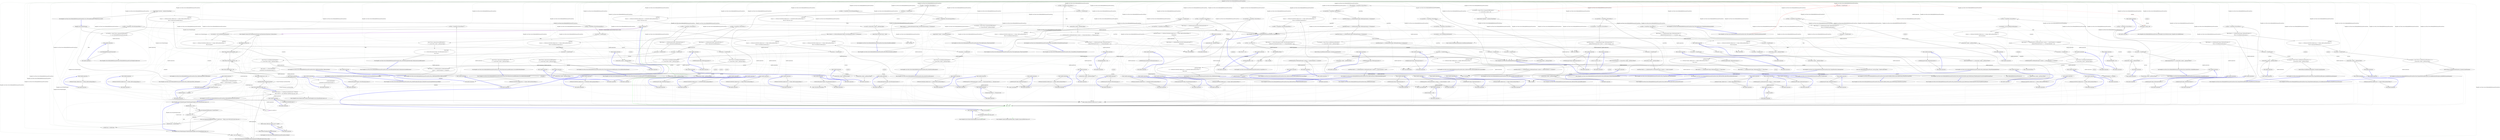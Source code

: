 digraph  {
m0_23 [label="Entry Unk.Returns", span="", cluster="Unk.Returns", file="WorkerManager.cs"];
m0_31 [label="Entry Unk.>", span="", cluster="Unk.>", color=green, community=0, file="WorkerManager.cs"];
m0_32 [label="Entry Unk.GetFilters", span="", cluster="Unk.GetFilters", file="WorkerManager.cs"];
m0_8 [label="_filters = new List<object>()", span="33-33", cluster="Hangfire.Core.Tests.Server.DefaultJobPerformanceProcessFacts.DefaultJobPerformanceProcessFacts()", file="WorkerManager.cs"];
m0_45 [label="Entry Hangfire.Server.DefaultJobPerformanceProcess.DefaultJobPerformanceProcess(Hangfire.JobActivator)", span="34-34", cluster="Hangfire.Server.DefaultJobPerformanceProcess.DefaultJobPerformanceProcess(Hangfire.JobActivator)", file="WorkerManager.cs"];
m0_19 [label="cancellationToken.WaitHandle.WaitOne()", span="50-50", cluster="Hangfire.Server.WorkerManager.Execute(System.Threading.CancellationToken)", file="WorkerManager.cs"];
m0_446 [label="Entry Mock<T>.cstr", span="", cluster="Mock<T>.cstr", file="WorkerManager.cs"];
m0_12 [label="var i = 1", span="39-39", cluster="Hangfire.Server.WorkerManager.Execute(System.Threading.CancellationToken)", file="WorkerManager.cs"];
m0_93 [label="Entry Hangfire.Core.Tests.Server.DefaultJobPerformanceProcessFacts.Run_ReturnsValueReturnedByJob()", span="102-102", cluster="Hangfire.Core.Tests.Server.DefaultJobPerformanceProcessFacts.Run_ReturnsValueReturnedByJob()", file="WorkerManager.cs"];
m0_94 [label="var filter = CreateFilter<IServerFilter>()", span="105-105", cluster="Hangfire.Core.Tests.Server.DefaultJobPerformanceProcessFacts.Run_ReturnsValueReturnedByJob()", file="WorkerManager.cs"];
m0_95 [label="var process = CreateProcess()", span="106-106", cluster="Hangfire.Core.Tests.Server.DefaultJobPerformanceProcessFacts.Run_ReturnsValueReturnedByJob()", file="WorkerManager.cs"];
m0_96 [label="_performer\r\n                .Setup(x => x.Perform(It.IsNotNull<JobActivator>(), It.IsNotNull<IJobCancellationToken>()))\r\n                .Returns(''Returned value'')", span="108-110", cluster="Hangfire.Core.Tests.Server.DefaultJobPerformanceProcessFacts.Run_ReturnsValueReturnedByJob()", file="WorkerManager.cs"];
m0_97 [label="var result = process.Run(_context, _performer.Object)", span="113-113", cluster="Hangfire.Core.Tests.Server.DefaultJobPerformanceProcessFacts.Run_ReturnsValueReturnedByJob()", file="WorkerManager.cs"];
m0_98 [label="Assert.Equal(''Returned value'', result)", span="116-116", cluster="Hangfire.Core.Tests.Server.DefaultJobPerformanceProcessFacts.Run_ReturnsValueReturnedByJob()", file="WorkerManager.cs"];
m0_99 [label="Exit Hangfire.Core.Tests.Server.DefaultJobPerformanceProcessFacts.Run_ReturnsValueReturnedByJob()", span="102-102", cluster="Hangfire.Core.Tests.Server.DefaultJobPerformanceProcessFacts.Run_ReturnsValueReturnedByJob()", file="WorkerManager.cs"];
m0_37 [label="Hangfire.Server.WorkerManager", span="", cluster="Hangfire.Core.Tests.Server.DefaultJobPerformanceProcessFacts.Ctor_ThrowsAnException_WhenActivator_IsNull()", file="WorkerManager.cs"];
m0_38 [label="var exception = Assert.Throws<ArgumentNullException>(\r\n                () => new DefaultJobPerformanceProcess(null))", span="42-43", cluster="Hangfire.Core.Tests.Server.DefaultJobPerformanceProcessFacts.Ctor_ThrowsAnException_WhenActivator_IsNull()", file="WorkerManager.cs"];
m0_39 [label="Assert.Equal(''activator'', exception.ParamName)", span="45-45", cluster="Hangfire.Core.Tests.Server.DefaultJobPerformanceProcessFacts.Ctor_ThrowsAnException_WhenActivator_IsNull()", file="WorkerManager.cs"];
m0_40 [label="Exit Hangfire.Core.Tests.Server.DefaultJobPerformanceProcessFacts.Ctor_ThrowsAnException_WhenActivator_IsNull()", span="40-40", cluster="Hangfire.Core.Tests.Server.DefaultJobPerformanceProcessFacts.Ctor_ThrowsAnException_WhenActivator_IsNull()", file="WorkerManager.cs"];
m0_41 [label="Entry Unk.Equal", span="", cluster="Unk.Equal", file="WorkerManager.cs"];
m0_51 [label="Entry Hangfire.Core.Tests.Server.DefaultJobPerformanceProcessFacts.CreateProcess()", span="483-483", cluster="Hangfire.Core.Tests.Server.DefaultJobPerformanceProcessFacts.CreateProcess()", file="WorkerManager.cs"];
m0_439 [label="return new DefaultJobPerformanceProcess(_activator.Object, _filterProvider.Object);", span="485-485", cluster="Hangfire.Core.Tests.Server.DefaultJobPerformanceProcessFacts.CreateProcess()", file="WorkerManager.cs"];
m0_440 [label="Exit Hangfire.Core.Tests.Server.DefaultJobPerformanceProcessFacts.CreateProcess()", span="483-483", cluster="Hangfire.Core.Tests.Server.DefaultJobPerformanceProcessFacts.CreateProcess()", file="WorkerManager.cs"];
m0_161 [label="Entry Unk.DoesNotThrow", span="", cluster="Unk.DoesNotThrow", file="WorkerManager.cs"];
m0_55 [label="Entry Unk.Run", span="", cluster="Unk.Run", file="WorkerManager.cs"];
m0_89 [label="Entry Unk.OnPerformed", span="", cluster="Unk.OnPerformed", file="WorkerManager.cs"];
m0_398 [label="Entry Hangfire.Core.Tests.Server.DefaultJobPerformanceProcessFacts.Run_ServerFiltersAreNotInvoked_OnOperationCanceledException()", span="429-429", cluster="Hangfire.Core.Tests.Server.DefaultJobPerformanceProcessFacts.Run_ServerFiltersAreNotInvoked_OnOperationCanceledException()", file="WorkerManager.cs"];
m0_399 [label="_performer\r\n                .Setup(x => x.Perform(It.IsAny<JobActivator>(), It.IsAny<IJobCancellationToken>()))\r\n                .Throws<OperationCanceledException>()", span="432-434", cluster="Hangfire.Core.Tests.Server.DefaultJobPerformanceProcessFacts.Run_ServerFiltersAreNotInvoked_OnOperationCanceledException()", file="WorkerManager.cs"];
m0_400 [label="var filter = CreateFilter<IServerExceptionFilter>()", span="436-436", cluster="Hangfire.Core.Tests.Server.DefaultJobPerformanceProcessFacts.Run_ServerFiltersAreNotInvoked_OnOperationCanceledException()", file="WorkerManager.cs"];
m0_401 [label="var process = CreateProcess()", span="437-437", cluster="Hangfire.Core.Tests.Server.DefaultJobPerformanceProcessFacts.Run_ServerFiltersAreNotInvoked_OnOperationCanceledException()", file="WorkerManager.cs"];
m0_403 [label="filter.Verify(\r\n                x => x.OnServerException(It.IsAny<ServerExceptionContext>()),\r\n                Times.Never)", span="444-446", cluster="Hangfire.Core.Tests.Server.DefaultJobPerformanceProcessFacts.Run_ServerFiltersAreNotInvoked_OnOperationCanceledException()", file="WorkerManager.cs"];
m0_402 [label="Assert.Throws<OperationCanceledException>(\r\n                () => process.Run(_context, _performer.Object))", span="440-441", cluster="Hangfire.Core.Tests.Server.DefaultJobPerformanceProcessFacts.Run_ServerFiltersAreNotInvoked_OnOperationCanceledException()", file="WorkerManager.cs"];
m0_404 [label="Exit Hangfire.Core.Tests.Server.DefaultJobPerformanceProcessFacts.Run_ServerFiltersAreNotInvoked_OnOperationCanceledException()", span="429-429", cluster="Hangfire.Core.Tests.Server.DefaultJobPerformanceProcessFacts.Run_ServerFiltersAreNotInvoked_OnOperationCanceledException()", file="WorkerManager.cs"];
m0_283 [label="Entry System.InvalidOperationException.InvalidOperationException()", span="0-0", cluster="System.InvalidOperationException.InvalidOperationException()", file="WorkerManager.cs"];
m0_56 [label="Entry Hangfire.Core.Tests.Server.DefaultJobPerformanceProcessFacts.Run_ThrowsAnException_WhenPerformPerformerIsNull()", span="60-60", cluster="Hangfire.Core.Tests.Server.DefaultJobPerformanceProcessFacts.Run_ThrowsAnException_WhenPerformPerformerIsNull()", file="WorkerManager.cs"];
m0_57 [label="var process = CreateProcess()", span="62-62", cluster="Hangfire.Core.Tests.Server.DefaultJobPerformanceProcessFacts.Run_ThrowsAnException_WhenPerformPerformerIsNull()", color=red, community=0, file="WorkerManager.cs"];
m0_58 [label="var exception = Assert.Throws<ArgumentNullException>(\r\n                () => process.Run(_context, null))", span="64-65", cluster="Hangfire.Core.Tests.Server.DefaultJobPerformanceProcessFacts.Run_ThrowsAnException_WhenPerformPerformerIsNull()", file="WorkerManager.cs"];
m0_59 [label="Assert.Equal(''performer'', exception.ParamName)", span="67-67", cluster="Hangfire.Core.Tests.Server.DefaultJobPerformanceProcessFacts.Run_ThrowsAnException_WhenPerformPerformerIsNull()", file="WorkerManager.cs"];
m0_60 [label="Exit Hangfire.Core.Tests.Server.DefaultJobPerformanceProcessFacts.Run_ThrowsAnException_WhenPerformPerformerIsNull()", span="60-60", cluster="Hangfire.Core.Tests.Server.DefaultJobPerformanceProcessFacts.Run_ThrowsAnException_WhenPerformPerformerIsNull()", file="WorkerManager.cs"];
m0_10 [label="_filterProvider.Setup(x => x.GetFilters(It.IsNotNull<Job>())).Returns(\r\n                _filters.Select(f => new JobFilter(f, JobFilterScope.Type, null)))", span="35-36", cluster="Hangfire.Core.Tests.Server.DefaultJobPerformanceProcessFacts.DefaultJobPerformanceProcessFacts()", file="WorkerManager.cs"];
m0_15 [label="Entry PerformContext.cstr", span="", cluster="PerformContext.cstr", file="WorkerManager.cs"];
m0_14 [label="Entry Hangfire.Common.Job.FromExpression(System.Linq.Expressions.Expression<System.Action>)", span="149-149", cluster="Hangfire.Common.Job.FromExpression(System.Linq.Expressions.Expression<System.Action>)", file="WorkerManager.cs"];
m0_11 [label="Exit Hangfire.Core.Tests.Server.DefaultJobPerformanceProcessFacts.DefaultJobPerformanceProcessFacts()", span="20-20", cluster="Hangfire.Core.Tests.Server.DefaultJobPerformanceProcessFacts.DefaultJobPerformanceProcessFacts()", file="WorkerManager.cs"];
m0_16 [label="Entry Mock<IJobCancellationToken>.cstr", span="", cluster="Mock<IJobCancellationToken>.cstr", file="WorkerManager.cs"];
m0_13 [label="Entry Mock<IStorageConnection>.cstr", span="", cluster="Mock<IStorageConnection>.cstr", file="WorkerManager.cs"];
m0_17 [label="Entry Mock<IJobPerformer>.cstr", span="", cluster="Mock<IJobPerformer>.cstr", file="WorkerManager.cs"];
m0_18 [label="Entry Mock<JobActivator>.cstr", span="", cluster="Mock<JobActivator>.cstr", file="WorkerManager.cs"];
m0_20 [label="Entry Mock<IJobFilterProvider>.cstr", span="", cluster="Mock<IJobFilterProvider>.cstr", file="WorkerManager.cs"];
m0_192 [label="Entry Hangfire.Core.Tests.Server.DefaultJobPerformanceProcessFacts.Run_WrapsFilterCalls_OneIntoAnother()", span="219-219", cluster="Hangfire.Core.Tests.Server.DefaultJobPerformanceProcessFacts.Run_WrapsFilterCalls_OneIntoAnother()", file="WorkerManager.cs"];
m0_193 [label="var outerFilter = CreateFilter<IServerFilter>()", span="222-222", cluster="Hangfire.Core.Tests.Server.DefaultJobPerformanceProcessFacts.Run_WrapsFilterCalls_OneIntoAnother()", file="WorkerManager.cs"];
m0_194 [label="var innerFilter = CreateFilter<IServerFilter>()", span="223-223", cluster="Hangfire.Core.Tests.Server.DefaultJobPerformanceProcessFacts.Run_WrapsFilterCalls_OneIntoAnother()", file="WorkerManager.cs"];
m0_195 [label="outerFilter.Setup(x => x.OnPerforming(It.IsAny<PerformingContext>())).InSequence()", span="225-225", cluster="Hangfire.Core.Tests.Server.DefaultJobPerformanceProcessFacts.Run_WrapsFilterCalls_OneIntoAnother()", file="WorkerManager.cs"];
m0_198 [label="outerFilter.Setup(x => x.OnPerformed(It.IsAny<PerformedContext>())).InSequence()", span="228-228", cluster="Hangfire.Core.Tests.Server.DefaultJobPerformanceProcessFacts.Run_WrapsFilterCalls_OneIntoAnother()", file="WorkerManager.cs"];
m0_196 [label="innerFilter.Setup(x => x.OnPerforming(It.IsAny<PerformingContext>())).InSequence()", span="226-226", cluster="Hangfire.Core.Tests.Server.DefaultJobPerformanceProcessFacts.Run_WrapsFilterCalls_OneIntoAnother()", file="WorkerManager.cs"];
m0_197 [label="innerFilter.Setup(x => x.OnPerformed(It.IsAny<PerformedContext>())).InSequence()", span="227-227", cluster="Hangfire.Core.Tests.Server.DefaultJobPerformanceProcessFacts.Run_WrapsFilterCalls_OneIntoAnother()", file="WorkerManager.cs"];
m0_199 [label="var process = CreateProcess()", span="230-230", cluster="Hangfire.Core.Tests.Server.DefaultJobPerformanceProcessFacts.Run_WrapsFilterCalls_OneIntoAnother()", file="WorkerManager.cs"];
m0_200 [label="process.Run(_context, _performer.Object)", span="233-233", cluster="Hangfire.Core.Tests.Server.DefaultJobPerformanceProcessFacts.Run_WrapsFilterCalls_OneIntoAnother()", file="WorkerManager.cs"];
m0_201 [label="Exit Hangfire.Core.Tests.Server.DefaultJobPerformanceProcessFacts.Run_WrapsFilterCalls_OneIntoAnother()", span="219-219", cluster="Hangfire.Core.Tests.Server.DefaultJobPerformanceProcessFacts.Run_WrapsFilterCalls_OneIntoAnother()", file="WorkerManager.cs"];
m0_0 [label="Entry Hangfire.Server.WorkerManager.WorkerManager(Hangfire.Server.SharedWorkerContext, int)", span="27-27", cluster="Hangfire.Server.WorkerManager.WorkerManager(Hangfire.Server.SharedWorkerContext, int)", file="WorkerManager.cs"];
m0_1 [label="sharedContext == null", span="29-29", cluster="Hangfire.Server.WorkerManager.WorkerManager(Hangfire.Server.SharedWorkerContext, int)", file="WorkerManager.cs"];
m0_2 [label="throw new ArgumentNullException(''sharedContext'');", span="29-29", cluster="Hangfire.Server.WorkerManager.WorkerManager(Hangfire.Server.SharedWorkerContext, int)", file="WorkerManager.cs"];
m0_5 [label="_sharedContext = sharedContext", span="32-32", cluster="Hangfire.Server.WorkerManager.WorkerManager(Hangfire.Server.SharedWorkerContext, int)", file="WorkerManager.cs"];
m0_3 [label="workerCount <= 0", span="30-30", cluster="Hangfire.Server.WorkerManager.WorkerManager(Hangfire.Server.SharedWorkerContext, int)", file="WorkerManager.cs"];
m0_4 [label="throw new ArgumentOutOfRangeException(''workerCount'', ''Worker count value must be more than zero.'');", span="30-30", cluster="Hangfire.Server.WorkerManager.WorkerManager(Hangfire.Server.SharedWorkerContext, int)", file="WorkerManager.cs"];
m0_6 [label="_workerCount = workerCount", span="33-33", cluster="Hangfire.Server.WorkerManager.WorkerManager(Hangfire.Server.SharedWorkerContext, int)", file="WorkerManager.cs"];
m0_7 [label="Exit Hangfire.Server.WorkerManager.WorkerManager(Hangfire.Server.SharedWorkerContext, int)", span="27-27", cluster="Hangfire.Server.WorkerManager.WorkerManager(Hangfire.Server.SharedWorkerContext, int)", file="WorkerManager.cs"];
m0_9 [label="Entry System.ArgumentOutOfRangeException.ArgumentOutOfRangeException(string, string)", span="0-0", cluster="System.ArgumentOutOfRangeException.ArgumentOutOfRangeException(string, string)", file="WorkerManager.cs"];
m0_131 [label="Entry Hangfire.Core.Tests.Server.DefaultJobPerformanceProcessFacts.Run_CallsExceptionFilters_InReverseOrder()", span="155-155", cluster="Hangfire.Core.Tests.Server.DefaultJobPerformanceProcessFacts.Run_CallsExceptionFilters_InReverseOrder()", file="WorkerManager.cs"];
m0_132 [label="var filter1 = CreateFilter<IServerExceptionFilter>()", span="158-158", cluster="Hangfire.Core.Tests.Server.DefaultJobPerformanceProcessFacts.Run_CallsExceptionFilters_InReverseOrder()", file="WorkerManager.cs"];
m0_133 [label="var filter2 = CreateFilter<IServerExceptionFilter>()", span="159-159", cluster="Hangfire.Core.Tests.Server.DefaultJobPerformanceProcessFacts.Run_CallsExceptionFilters_InReverseOrder()", file="WorkerManager.cs"];
m0_135 [label="filter1.Setup(x => x.OnServerException(It.IsAny<ServerExceptionContext>())).InSequence()", span="162-162", cluster="Hangfire.Core.Tests.Server.DefaultJobPerformanceProcessFacts.Run_CallsExceptionFilters_InReverseOrder()", file="WorkerManager.cs"];
m0_134 [label="filter2.Setup(x => x.OnServerException(It.IsAny<ServerExceptionContext>())).InSequence()", span="161-161", cluster="Hangfire.Core.Tests.Server.DefaultJobPerformanceProcessFacts.Run_CallsExceptionFilters_InReverseOrder()", file="WorkerManager.cs"];
m0_136 [label="_performer\r\n                .Setup(x => x.Perform(It.IsNotNull<JobActivator>(), It.IsAny<IJobCancellationToken>()))\r\n                .Throws<InvalidOperationException>()", span="164-166", cluster="Hangfire.Core.Tests.Server.DefaultJobPerformanceProcessFacts.Run_CallsExceptionFilters_InReverseOrder()", file="WorkerManager.cs"];
m0_137 [label="var process = CreateProcess()", span="168-168", cluster="Hangfire.Core.Tests.Server.DefaultJobPerformanceProcessFacts.Run_CallsExceptionFilters_InReverseOrder()", file="WorkerManager.cs"];
m0_138 [label="Assert.Throws<InvalidOperationException>(\r\n                () => process.Run(_context, _performer.Object))", span="171-172", cluster="Hangfire.Core.Tests.Server.DefaultJobPerformanceProcessFacts.Run_CallsExceptionFilters_InReverseOrder()", file="WorkerManager.cs"];
m0_139 [label="Exit Hangfire.Core.Tests.Server.DefaultJobPerformanceProcessFacts.Run_CallsExceptionFilters_InReverseOrder()", span="155-155", cluster="Hangfire.Core.Tests.Server.DefaultJobPerformanceProcessFacts.Run_CallsExceptionFilters_InReverseOrder()", file="WorkerManager.cs"];
m0_318 [label="Entry Hangfire.Core.Tests.Server.DefaultJobPerformanceProcessFacts.Run_DoesNotThrow_HandledExceptions()", span="348-348", cluster="Hangfire.Core.Tests.Server.DefaultJobPerformanceProcessFacts.Run_DoesNotThrow_HandledExceptions()", file="WorkerManager.cs"];
m0_319 [label="var filter = CreateFilter<IServerFilter>()", span="351-351", cluster="Hangfire.Core.Tests.Server.DefaultJobPerformanceProcessFacts.Run_DoesNotThrow_HandledExceptions()", file="WorkerManager.cs"];
m0_320 [label="var exception = new InvalidOperationException()", span="353-353", cluster="Hangfire.Core.Tests.Server.DefaultJobPerformanceProcessFacts.Run_DoesNotThrow_HandledExceptions()", file="WorkerManager.cs"];
m0_322 [label="filter.Setup(x => x.OnPerformed(It.Is<PerformedContext>(context => context.Exception == exception)))\r\n                .Callback((PerformedContext x) => x.ExceptionHandled = true)", span="358-359", cluster="Hangfire.Core.Tests.Server.DefaultJobPerformanceProcessFacts.Run_DoesNotThrow_HandledExceptions()", file="WorkerManager.cs"];
m0_321 [label="_performer\r\n                .Setup(x => x.Perform(It.IsNotNull<JobActivator>(), It.IsAny<IJobCancellationToken>()))\r\n                .Throws(exception)", span="354-356", cluster="Hangfire.Core.Tests.Server.DefaultJobPerformanceProcessFacts.Run_DoesNotThrow_HandledExceptions()", file="WorkerManager.cs"];
m0_323 [label="var process = CreateProcess()", span="361-361", cluster="Hangfire.Core.Tests.Server.DefaultJobPerformanceProcessFacts.Run_DoesNotThrow_HandledExceptions()", file="WorkerManager.cs"];
m0_324 [label="Assert.DoesNotThrow(() => process.Run(_context, _performer.Object))", span="364-364", cluster="Hangfire.Core.Tests.Server.DefaultJobPerformanceProcessFacts.Run_DoesNotThrow_HandledExceptions()", file="WorkerManager.cs"];
m0_325 [label="Exit Hangfire.Core.Tests.Server.DefaultJobPerformanceProcessFacts.Run_DoesNotThrow_HandledExceptions()", span="348-348", cluster="Hangfire.Core.Tests.Server.DefaultJobPerformanceProcessFacts.Run_DoesNotThrow_HandledExceptions()", file="WorkerManager.cs"];
m0_414 [label="Entry Hangfire.Core.Tests.Server.DefaultJobPerformanceProcessFacts.Run_ThrowsOperationCanceledException_OccurredInPreFilterMethods()", span="450-450", cluster="Hangfire.Core.Tests.Server.DefaultJobPerformanceProcessFacts.Run_ThrowsOperationCanceledException_OccurredInPreFilterMethods()", file="WorkerManager.cs"];
m0_415 [label="var filter = CreateFilter<IServerFilter>()", span="453-453", cluster="Hangfire.Core.Tests.Server.DefaultJobPerformanceProcessFacts.Run_ThrowsOperationCanceledException_OccurredInPreFilterMethods()", file="WorkerManager.cs"];
m0_416 [label="filter.Setup(x => x.OnPerforming(It.IsAny<PerformingContext>()))\r\n                .Throws<OperationCanceledException>()", span="454-455", cluster="Hangfire.Core.Tests.Server.DefaultJobPerformanceProcessFacts.Run_ThrowsOperationCanceledException_OccurredInPreFilterMethods()", file="WorkerManager.cs"];
m0_417 [label="var process = CreateProcess()", span="457-457", cluster="Hangfire.Core.Tests.Server.DefaultJobPerformanceProcessFacts.Run_ThrowsOperationCanceledException_OccurredInPreFilterMethods()", file="WorkerManager.cs"];
m0_418 [label="Assert.Throws<OperationCanceledException>(\r\n                () => process.Run(_context, _performer.Object))", span="460-461", cluster="Hangfire.Core.Tests.Server.DefaultJobPerformanceProcessFacts.Run_ThrowsOperationCanceledException_OccurredInPreFilterMethods()", file="WorkerManager.cs"];
m0_419 [label="Exit Hangfire.Core.Tests.Server.DefaultJobPerformanceProcessFacts.Run_ThrowsOperationCanceledException_OccurredInPreFilterMethods()", span="450-450", cluster="Hangfire.Core.Tests.Server.DefaultJobPerformanceProcessFacts.Run_ThrowsOperationCanceledException_OccurredInPreFilterMethods()", file="WorkerManager.cs"];
m0_82 [label="Entry Hangfire.Core.Tests.Server.DefaultJobPerformanceProcessFacts.CreateFilter<T>()", span="488-488", cluster="Hangfire.Core.Tests.Server.DefaultJobPerformanceProcessFacts.CreateFilter<T>()", file="WorkerManager.cs"];
m0_442 [label="var filter = new Mock<T>()", span="491-491", cluster="Hangfire.Core.Tests.Server.DefaultJobPerformanceProcessFacts.CreateFilter<T>()", file="WorkerManager.cs"];
m0_443 [label="_filters.Add(filter.Object)", span="492-492", cluster="Hangfire.Core.Tests.Server.DefaultJobPerformanceProcessFacts.CreateFilter<T>()", file="WorkerManager.cs"];
m0_444 [label="return filter;", span="494-494", cluster="Hangfire.Core.Tests.Server.DefaultJobPerformanceProcessFacts.CreateFilter<T>()", file="WorkerManager.cs"];
m0_445 [label="Exit Hangfire.Core.Tests.Server.DefaultJobPerformanceProcessFacts.CreateFilter<T>()", span="488-488", cluster="Hangfire.Core.Tests.Server.DefaultJobPerformanceProcessFacts.CreateFilter<T>()", file="WorkerManager.cs"];
m0_426 [label="Entry Hangfire.Core.Tests.Server.DefaultJobPerformanceProcessFacts.Run_ThrowsOperationCanceledException_OccurredInPostFilterMethods()", span="465-465", cluster="Hangfire.Core.Tests.Server.DefaultJobPerformanceProcessFacts.Run_ThrowsOperationCanceledException_OccurredInPostFilterMethods()", file="WorkerManager.cs"];
m0_427 [label="var filter = CreateFilter<IServerFilter>()", span="468-468", cluster="Hangfire.Core.Tests.Server.DefaultJobPerformanceProcessFacts.Run_ThrowsOperationCanceledException_OccurredInPostFilterMethods()", file="WorkerManager.cs"];
m0_428 [label="filter.Setup(x => x.OnPerformed(It.IsAny<PerformedContext>()))\r\n                .Throws<OperationCanceledException>()", span="469-470", cluster="Hangfire.Core.Tests.Server.DefaultJobPerformanceProcessFacts.Run_ThrowsOperationCanceledException_OccurredInPostFilterMethods()", file="WorkerManager.cs"];
m0_429 [label="var process = CreateProcess()", span="472-472", cluster="Hangfire.Core.Tests.Server.DefaultJobPerformanceProcessFacts.Run_ThrowsOperationCanceledException_OccurredInPostFilterMethods()", file="WorkerManager.cs"];
m0_430 [label="Assert.Throws<OperationCanceledException>(\r\n                () => process.Run(_context, _performer.Object))", span="475-476", cluster="Hangfire.Core.Tests.Server.DefaultJobPerformanceProcessFacts.Run_ThrowsOperationCanceledException_OccurredInPostFilterMethods()", file="WorkerManager.cs"];
m0_431 [label="Exit Hangfire.Core.Tests.Server.DefaultJobPerformanceProcessFacts.Run_ThrowsOperationCanceledException_OccurredInPostFilterMethods()", span="465-465", cluster="Hangfire.Core.Tests.Server.DefaultJobPerformanceProcessFacts.Run_ThrowsOperationCanceledException_OccurredInPostFilterMethods()", file="WorkerManager.cs"];
m0_65 [label="Entry Hangfire.Core.Tests.Server.DefaultJobPerformanceProcessFacts.Run_CallsPerformStrategy()", span="71-71", cluster="Hangfire.Core.Tests.Server.DefaultJobPerformanceProcessFacts.Run_CallsPerformStrategy()", file="WorkerManager.cs"];
m0_66 [label="var process = CreateProcess()", span="73-73", cluster="Hangfire.Core.Tests.Server.DefaultJobPerformanceProcessFacts.Run_CallsPerformStrategy()", file="WorkerManager.cs"];
m0_67 [label="process.Run(_context, _performer.Object)", span="75-75", cluster="Hangfire.Core.Tests.Server.DefaultJobPerformanceProcessFacts.Run_CallsPerformStrategy()", file="WorkerManager.cs"];
m0_68 [label="_performer.Verify(\r\n                x => x.Perform(It.IsNotNull<JobActivator>(), It.IsNotNull<IJobCancellationToken>()), \r\n                Times.Once)", span="77-79", cluster="Hangfire.Core.Tests.Server.DefaultJobPerformanceProcessFacts.Run_CallsPerformStrategy()", file="WorkerManager.cs"];
m0_69 [label="Exit Hangfire.Core.Tests.Server.DefaultJobPerformanceProcessFacts.Run_CallsPerformStrategy()", span="71-71", cluster="Hangfire.Core.Tests.Server.DefaultJobPerformanceProcessFacts.Run_CallsPerformStrategy()", file="WorkerManager.cs"];
m0_114 [label="Entry Hangfire.Core.Tests.Server.DefaultJobPerformanceProcessFacts.Run_CallsExceptionFilter_OnException()", span="135-135", cluster="Hangfire.Core.Tests.Server.DefaultJobPerformanceProcessFacts.Run_CallsExceptionFilter_OnException()", file="WorkerManager.cs"];
m0_115 [label="var filter = CreateFilter<IServerExceptionFilter>()", span="138-138", cluster="Hangfire.Core.Tests.Server.DefaultJobPerformanceProcessFacts.Run_CallsExceptionFilter_OnException()", file="WorkerManager.cs"];
m0_116 [label="_performer\r\n                .Setup(x => x.Perform(It.IsNotNull<JobActivator>(), It.IsAny<IJobCancellationToken>()))\r\n                .Throws<InvalidOperationException>()", span="140-142", cluster="Hangfire.Core.Tests.Server.DefaultJobPerformanceProcessFacts.Run_CallsExceptionFilter_OnException()", file="WorkerManager.cs"];
m0_119 [label="filter.Verify(x => x.OnServerException(\r\n                It.IsNotNull<ServerExceptionContext>()))", span="150-151", cluster="Hangfire.Core.Tests.Server.DefaultJobPerformanceProcessFacts.Run_CallsExceptionFilter_OnException()", file="WorkerManager.cs"];
m0_117 [label="var process = CreateProcess()", span="144-144", cluster="Hangfire.Core.Tests.Server.DefaultJobPerformanceProcessFacts.Run_CallsExceptionFilter_OnException()", file="WorkerManager.cs"];
m0_118 [label="Assert.Throws<InvalidOperationException>(\r\n                () => process.Run(_context, _performer.Object))", span="147-148", cluster="Hangfire.Core.Tests.Server.DefaultJobPerformanceProcessFacts.Run_CallsExceptionFilter_OnException()", file="WorkerManager.cs"];
m0_120 [label="Exit Hangfire.Core.Tests.Server.DefaultJobPerformanceProcessFacts.Run_CallsExceptionFilter_OnException()", span="135-135", cluster="Hangfire.Core.Tests.Server.DefaultJobPerformanceProcessFacts.Run_CallsExceptionFilter_OnException()", file="WorkerManager.cs"];
m0_33 [label="Entry lambda expression", span="36-36", cluster="lambda expression", file="WorkerManager.cs"];
m0_174 [label="Entry Hangfire.Core.Tests.Server.DefaultJobPerformanceProcessFacts.Run_CallsServerFilters_BeforeAndAfterTheCreationOfAJob()", span="196-196", cluster="Hangfire.Core.Tests.Server.DefaultJobPerformanceProcessFacts.Run_CallsServerFilters_BeforeAndAfterTheCreationOfAJob()", file="WorkerManager.cs"];
m0_175 [label="var filter = CreateFilter<IServerFilter>()", span="199-199", cluster="Hangfire.Core.Tests.Server.DefaultJobPerformanceProcessFacts.Run_CallsServerFilters_BeforeAndAfterTheCreationOfAJob()", file="WorkerManager.cs"];
m0_176 [label="filter.Setup(x => x.OnPerforming(It.IsNotNull<PerformingContext>()))\r\n                .InSequence()", span="201-202", cluster="Hangfire.Core.Tests.Server.DefaultJobPerformanceProcessFacts.Run_CallsServerFilters_BeforeAndAfterTheCreationOfAJob()", file="WorkerManager.cs"];
m0_178 [label="filter.Setup(x => x.OnPerformed(It.IsNotNull<PerformedContext>()))\r\n                .InSequence()", span="207-208", cluster="Hangfire.Core.Tests.Server.DefaultJobPerformanceProcessFacts.Run_CallsServerFilters_BeforeAndAfterTheCreationOfAJob()", file="WorkerManager.cs"];
m0_177 [label="_performer.Setup(x => x.Perform(It.IsNotNull<JobActivator>(), It.IsAny<IJobCancellationToken>()))\r\n                .InSequence()", span="204-205", cluster="Hangfire.Core.Tests.Server.DefaultJobPerformanceProcessFacts.Run_CallsServerFilters_BeforeAndAfterTheCreationOfAJob()", file="WorkerManager.cs"];
m0_179 [label="var process = CreateProcess()", span="210-210", cluster="Hangfire.Core.Tests.Server.DefaultJobPerformanceProcessFacts.Run_CallsServerFilters_BeforeAndAfterTheCreationOfAJob()", file="WorkerManager.cs"];
m0_180 [label="process.Run(_context, _performer.Object)", span="213-213", cluster="Hangfire.Core.Tests.Server.DefaultJobPerformanceProcessFacts.Run_CallsServerFilters_BeforeAndAfterTheCreationOfAJob()", file="WorkerManager.cs"];
m0_181 [label="Exit Hangfire.Core.Tests.Server.DefaultJobPerformanceProcessFacts.Run_CallsServerFilters_BeforeAndAfterTheCreationOfAJob()", span="196-196", cluster="Hangfire.Core.Tests.Server.DefaultJobPerformanceProcessFacts.Run_CallsServerFilters_BeforeAndAfterTheCreationOfAJob()", file="WorkerManager.cs"];
m0_275 [label="Entry Hangfire.Core.Tests.Server.DefaultJobPerformanceProcessFacts.Run_TellsFiltersAboutException_WhenItIsOccured_DuringThePerformanceOfAJob()", span="305-305", cluster="Hangfire.Core.Tests.Server.DefaultJobPerformanceProcessFacts.Run_TellsFiltersAboutException_WhenItIsOccured_DuringThePerformanceOfAJob()", file="WorkerManager.cs"];
m0_276 [label="var filter = CreateFilter<IServerFilter>()", span="308-308", cluster="Hangfire.Core.Tests.Server.DefaultJobPerformanceProcessFacts.Run_TellsFiltersAboutException_WhenItIsOccured_DuringThePerformanceOfAJob()", file="WorkerManager.cs"];
m0_277 [label="var exception = new InvalidOperationException()", span="310-310", cluster="Hangfire.Core.Tests.Server.DefaultJobPerformanceProcessFacts.Run_TellsFiltersAboutException_WhenItIsOccured_DuringThePerformanceOfAJob()", file="WorkerManager.cs"];
m0_281 [label="filter.Verify(x => x.OnPerformed(It.Is<PerformedContext>(\r\n                context => context.Exception == exception)))", span="322-323", cluster="Hangfire.Core.Tests.Server.DefaultJobPerformanceProcessFacts.Run_TellsFiltersAboutException_WhenItIsOccured_DuringThePerformanceOfAJob()", file="WorkerManager.cs"];
m0_278 [label="_performer\r\n                .Setup(x => x.Perform(It.IsNotNull<JobActivator>(), It.IsAny<IJobCancellationToken>()))\r\n                .Throws(exception)", span="311-313", cluster="Hangfire.Core.Tests.Server.DefaultJobPerformanceProcessFacts.Run_TellsFiltersAboutException_WhenItIsOccured_DuringThePerformanceOfAJob()", file="WorkerManager.cs"];
m0_279 [label="var process = CreateProcess()", span="315-315", cluster="Hangfire.Core.Tests.Server.DefaultJobPerformanceProcessFacts.Run_TellsFiltersAboutException_WhenItIsOccured_DuringThePerformanceOfAJob()", file="WorkerManager.cs"];
m0_280 [label="Assert.Throws<InvalidOperationException>(\r\n                () => process.Run(_context, _performer.Object))", span="318-319", cluster="Hangfire.Core.Tests.Server.DefaultJobPerformanceProcessFacts.Run_TellsFiltersAboutException_WhenItIsOccured_DuringThePerformanceOfAJob()", file="WorkerManager.cs"];
m0_282 [label="Exit Hangfire.Core.Tests.Server.DefaultJobPerformanceProcessFacts.Run_TellsFiltersAboutException_WhenItIsOccured_DuringThePerformanceOfAJob()", span="305-305", cluster="Hangfire.Core.Tests.Server.DefaultJobPerformanceProcessFacts.Run_TellsFiltersAboutException_WhenItIsOccured_DuringThePerformanceOfAJob()", file="WorkerManager.cs"];
m0_130 [label="Entry Unk.OnServerException", span="", cluster="Unk.OnServerException", file="WorkerManager.cs"];
m0_153 [label="Entry Hangfire.Core.Tests.Server.DefaultJobPerformanceProcessFacts.Run_EatsException_WhenItWasHandlerByFilter()", span="178-178", cluster="Hangfire.Core.Tests.Server.DefaultJobPerformanceProcessFacts.Run_EatsException_WhenItWasHandlerByFilter()", file="WorkerManager.cs"];
m0_154 [label="_performer\r\n                .Setup(x => x.Perform(It.IsNotNull<JobActivator>(), It.IsAny<IJobCancellationToken>()))\r\n                .Throws<InvalidOperationException>()", span="181-183", cluster="Hangfire.Core.Tests.Server.DefaultJobPerformanceProcessFacts.Run_EatsException_WhenItWasHandlerByFilter()", file="WorkerManager.cs"];
m0_155 [label="var filter = CreateFilter<IServerExceptionFilter>()", span="185-185", cluster="Hangfire.Core.Tests.Server.DefaultJobPerformanceProcessFacts.Run_EatsException_WhenItWasHandlerByFilter()", file="WorkerManager.cs"];
m0_156 [label="filter.Setup(x => x.OnServerException(It.IsAny<ServerExceptionContext>()))\r\n                .Callback((ServerExceptionContext x) => x.ExceptionHandled = true)", span="186-187", cluster="Hangfire.Core.Tests.Server.DefaultJobPerformanceProcessFacts.Run_EatsException_WhenItWasHandlerByFilter()", file="WorkerManager.cs"];
m0_157 [label="var process = CreateProcess()", span="189-189", cluster="Hangfire.Core.Tests.Server.DefaultJobPerformanceProcessFacts.Run_EatsException_WhenItWasHandlerByFilter()", file="WorkerManager.cs"];
m0_158 [label="Assert.DoesNotThrow(() => process.Run(_context, _performer.Object))", span="192-192", cluster="Hangfire.Core.Tests.Server.DefaultJobPerformanceProcessFacts.Run_EatsException_WhenItWasHandlerByFilter()", file="WorkerManager.cs"];
m0_159 [label="Exit Hangfire.Core.Tests.Server.DefaultJobPerformanceProcessFacts.Run_EatsException_WhenItWasHandlerByFilter()", span="178-178", cluster="Hangfire.Core.Tests.Server.DefaultJobPerformanceProcessFacts.Run_EatsException_WhenItWasHandlerByFilter()", file="WorkerManager.cs"];
m0_441 [label="Entry DefaultJobPerformanceProcess.cstr", span="", cluster="DefaultJobPerformanceProcess.cstr", file="WorkerManager.cs"];
m0_103 [label="Entry Hangfire.Core.Tests.Server.DefaultJobPerformanceProcessFacts.Run_DoesNotCatchExceptions()", span="120-120", cluster="Hangfire.Core.Tests.Server.DefaultJobPerformanceProcessFacts.Run_DoesNotCatchExceptions()", file="WorkerManager.cs"];
m0_104 [label="_performer\r\n                .Setup(x => x.Perform(It.IsNotNull<JobActivator>(), It.IsAny<IJobCancellationToken>()))\r\n                .Throws<InvalidOperationException>()", span="123-125", cluster="Hangfire.Core.Tests.Server.DefaultJobPerformanceProcessFacts.Run_DoesNotCatchExceptions()", file="WorkerManager.cs"];
m0_105 [label="var process = CreateProcess()", span="127-127", cluster="Hangfire.Core.Tests.Server.DefaultJobPerformanceProcessFacts.Run_DoesNotCatchExceptions()", file="WorkerManager.cs"];
m0_106 [label="Assert.Throws<InvalidOperationException>(\r\n                () => process.Run(_context, _performer.Object))", span="130-131", cluster="Hangfire.Core.Tests.Server.DefaultJobPerformanceProcessFacts.Run_DoesNotCatchExceptions()", file="WorkerManager.cs"];
m0_107 [label="Exit Hangfire.Core.Tests.Server.DefaultJobPerformanceProcessFacts.Run_DoesNotCatchExceptions()", span="120-120", cluster="Hangfire.Core.Tests.Server.DefaultJobPerformanceProcessFacts.Run_DoesNotCatchExceptions()", file="WorkerManager.cs"];
m0_75 [label="Entry Hangfire.Core.Tests.Server.DefaultJobPerformanceProcessFacts.Run_StoresJobReturnValueInPerformedContext()", span="83-83", cluster="Hangfire.Core.Tests.Server.DefaultJobPerformanceProcessFacts.Run_StoresJobReturnValueInPerformedContext()", file="WorkerManager.cs"];
m0_76 [label="var filter = CreateFilter<IServerFilter>()", span="86-86", cluster="Hangfire.Core.Tests.Server.DefaultJobPerformanceProcessFacts.Run_StoresJobReturnValueInPerformedContext()", file="WorkerManager.cs"];
m0_77 [label="var process = CreateProcess()", span="87-87", cluster="Hangfire.Core.Tests.Server.DefaultJobPerformanceProcessFacts.Run_StoresJobReturnValueInPerformedContext()", file="WorkerManager.cs"];
m0_80 [label="filter.Verify(\r\n                x => x.OnPerformed(It.Is<PerformedContext>(context => (string)context.Result == ''Returned value'')))", span="97-98", cluster="Hangfire.Core.Tests.Server.DefaultJobPerformanceProcessFacts.Run_StoresJobReturnValueInPerformedContext()", file="WorkerManager.cs"];
m0_78 [label="_performer\r\n                .Setup(x => x.Perform(It.IsNotNull<JobActivator>(), It.IsNotNull<IJobCancellationToken>()))\r\n                .Returns(''Returned value'')", span="89-91", cluster="Hangfire.Core.Tests.Server.DefaultJobPerformanceProcessFacts.Run_StoresJobReturnValueInPerformedContext()", file="WorkerManager.cs"];
m0_79 [label="process.Run(_context, _performer.Object)", span="94-94", cluster="Hangfire.Core.Tests.Server.DefaultJobPerformanceProcessFacts.Run_StoresJobReturnValueInPerformedContext()", file="WorkerManager.cs"];
m0_81 [label="Exit Hangfire.Core.Tests.Server.DefaultJobPerformanceProcessFacts.Run_StoresJobReturnValueInPerformedContext()", span="83-83", cluster="Hangfire.Core.Tests.Server.DefaultJobPerformanceProcessFacts.Run_StoresJobReturnValueInPerformedContext()", file="WorkerManager.cs"];
m0_185 [label="Entry Unk.OnPerforming", span="", cluster="Unk.OnPerforming", file="WorkerManager.cs"];
m0_341 [label="Entry Hangfire.Core.Tests.Server.DefaultJobPerformanceProcessFacts.Run_TellsOuterFilter_EvenAboutHandledException()", span="368-368", cluster="Hangfire.Core.Tests.Server.DefaultJobPerformanceProcessFacts.Run_TellsOuterFilter_EvenAboutHandledException()", file="WorkerManager.cs"];
m0_342 [label="var outerFilter = CreateFilter<IServerFilter>()", span="371-371", cluster="Hangfire.Core.Tests.Server.DefaultJobPerformanceProcessFacts.Run_TellsOuterFilter_EvenAboutHandledException()", file="WorkerManager.cs"];
m0_343 [label="var innerFilter = CreateFilter<IServerFilter>()", span="372-372", cluster="Hangfire.Core.Tests.Server.DefaultJobPerformanceProcessFacts.Run_TellsOuterFilter_EvenAboutHandledException()", file="WorkerManager.cs"];
m0_348 [label="outerFilter.Verify(x => x.OnPerformed(It.Is<PerformedContext>(context => context.Exception != null)))", span="387-387", cluster="Hangfire.Core.Tests.Server.DefaultJobPerformanceProcessFacts.Run_TellsOuterFilter_EvenAboutHandledException()", file="WorkerManager.cs"];
m0_344 [label="_performer\r\n                .Setup(x => x.Perform(It.IsNotNull<JobActivator>(), It.IsAny<IJobCancellationToken>()))\r\n                .Throws<InvalidOperationException>()", span="374-376", cluster="Hangfire.Core.Tests.Server.DefaultJobPerformanceProcessFacts.Run_TellsOuterFilter_EvenAboutHandledException()", file="WorkerManager.cs"];
m0_345 [label="innerFilter.Setup(x => x.OnPerformed(It.IsAny<PerformedContext>()))\r\n                .Callback((PerformedContext x) => x.ExceptionHandled = true)", span="378-379", cluster="Hangfire.Core.Tests.Server.DefaultJobPerformanceProcessFacts.Run_TellsOuterFilter_EvenAboutHandledException()", file="WorkerManager.cs"];
m0_346 [label="var process = CreateProcess()", span="381-381", cluster="Hangfire.Core.Tests.Server.DefaultJobPerformanceProcessFacts.Run_TellsOuterFilter_EvenAboutHandledException()", file="WorkerManager.cs"];
m0_347 [label="Assert.DoesNotThrow(() => process.Run(_context, _performer.Object))", span="384-384", cluster="Hangfire.Core.Tests.Server.DefaultJobPerformanceProcessFacts.Run_TellsOuterFilter_EvenAboutHandledException()", file="WorkerManager.cs"];
m0_349 [label="Exit Hangfire.Core.Tests.Server.DefaultJobPerformanceProcessFacts.Run_TellsOuterFilter_EvenAboutHandledException()", span="368-368", cluster="Hangfire.Core.Tests.Server.DefaultJobPerformanceProcessFacts.Run_TellsOuterFilter_EvenAboutHandledException()", file="WorkerManager.cs"];
m0_34 [label="new JobFilter(f, JobFilterScope.Type, null)", span="36-36", cluster="lambda expression", file="WorkerManager.cs"];
m0_36 [label="Entry Hangfire.Common.JobFilter.JobFilter(object, Hangfire.Common.JobFilterScope, int?)", span="38-38", cluster="Hangfire.Common.JobFilter.JobFilter(object, Hangfire.Common.JobFilterScope, int?)", file="WorkerManager.cs"];
m0_140 [label="Entry Unk.InSequence", span="", cluster="Unk.InSequence", file="WorkerManager.cs"];
m0_447 [label="Entry Unk.Add", span="", cluster="Unk.Add", file="WorkerManager.cs"];
m0_25 [label="Method()", span="26-26", cluster="lambda expression", file="WorkerManager.cs"];
m0_234 [label="Entry Hangfire.Core.Tests.Server.DefaultJobPerformanceProcessFacts.Run_TellsOuterFilter_AboutTheCancellationOfCreation()", span="261-261", cluster="Hangfire.Core.Tests.Server.DefaultJobPerformanceProcessFacts.Run_TellsOuterFilter_AboutTheCancellationOfCreation()", file="WorkerManager.cs"];
m0_235 [label="var outerFilter = CreateFilter<IServerFilter>()", span="264-264", cluster="Hangfire.Core.Tests.Server.DefaultJobPerformanceProcessFacts.Run_TellsOuterFilter_AboutTheCancellationOfCreation()", file="WorkerManager.cs"];
m0_236 [label="var innerFilter = CreateFilter<IServerFilter>()", span="265-265", cluster="Hangfire.Core.Tests.Server.DefaultJobPerformanceProcessFacts.Run_TellsOuterFilter_AboutTheCancellationOfCreation()", file="WorkerManager.cs"];
m0_240 [label="outerFilter.Verify(x => x.OnPerformed(It.Is<PerformedContext>(context => context.Canceled)))", span="276-276", cluster="Hangfire.Core.Tests.Server.DefaultJobPerformanceProcessFacts.Run_TellsOuterFilter_AboutTheCancellationOfCreation()", file="WorkerManager.cs"];
m0_237 [label="innerFilter.Setup(x => x.OnPerforming(It.IsAny<PerformingContext>()))\r\n                .Callback((PerformingContext context) => context.Canceled = true)", span="267-268", cluster="Hangfire.Core.Tests.Server.DefaultJobPerformanceProcessFacts.Run_TellsOuterFilter_AboutTheCancellationOfCreation()", file="WorkerManager.cs"];
m0_238 [label="var process = CreateProcess()", span="270-270", cluster="Hangfire.Core.Tests.Server.DefaultJobPerformanceProcessFacts.Run_TellsOuterFilter_AboutTheCancellationOfCreation()", file="WorkerManager.cs"];
m0_239 [label="process.Run(_context, _performer.Object)", span="273-273", cluster="Hangfire.Core.Tests.Server.DefaultJobPerformanceProcessFacts.Run_TellsOuterFilter_AboutTheCancellationOfCreation()", file="WorkerManager.cs"];
m0_241 [label="Exit Hangfire.Core.Tests.Server.DefaultJobPerformanceProcessFacts.Run_TellsOuterFilter_AboutTheCancellationOfCreation()", span="261-261", cluster="Hangfire.Core.Tests.Server.DefaultJobPerformanceProcessFacts.Run_TellsOuterFilter_AboutTheCancellationOfCreation()", file="WorkerManager.cs"];
m0_21 [label="Entry System.Collections.Generic.List<T>.List(int)", span="0-0", cluster="System.Collections.Generic.List<T>.List(int)", file="WorkerManager.cs"];
m0_27 [label="Entry System.Threading.WaitHandle.WaitOne()", span="0-0", cluster="System.Threading.WaitHandle.WaitOne()", file="WorkerManager.cs"];
m0_438 [label="Exit Hangfire.Core.Tests.Server.DefaultJobPerformanceProcessFacts.Method()", span="479-479", cluster="Hangfire.Core.Tests.Server.DefaultJobPerformanceProcessFacts.Method()", file="WorkerManager.cs"];
m0_284 [label="Entry Unk.Throws", span="", cluster="Unk.Throws", file="WorkerManager.cs"];
m0_74 [label="Entry Unk.Perform", span="", cluster="Unk.Perform", file="WorkerManager.cs"];
m0_46 [label="Entry Hangfire.Core.Tests.Server.DefaultJobPerformanceProcessFacts.Run_ThrowsAnException_WhenContextIsNull()", span="49-49", cluster="Hangfire.Core.Tests.Server.DefaultJobPerformanceProcessFacts.Run_ThrowsAnException_WhenContextIsNull()", file="WorkerManager.cs"];
m0_47 [label="var process = CreateProcess()", span="51-51", cluster="Hangfire.Core.Tests.Server.DefaultJobPerformanceProcessFacts.Run_ThrowsAnException_WhenContextIsNull()", file="WorkerManager.cs"];
m0_48 [label="var exception = Assert.Throws<ArgumentNullException>(\r\n                () => process.Run(null, _performer.Object))", span="53-54", cluster="Hangfire.Core.Tests.Server.DefaultJobPerformanceProcessFacts.Run_ThrowsAnException_WhenContextIsNull()", file="WorkerManager.cs"];
m0_49 [label="Assert.Equal(''context'', exception.ParamName)", span="56-56", cluster="Hangfire.Core.Tests.Server.DefaultJobPerformanceProcessFacts.Run_ThrowsAnException_WhenContextIsNull()", file="WorkerManager.cs"];
m0_50 [label="Exit Hangfire.Core.Tests.Server.DefaultJobPerformanceProcessFacts.Run_ThrowsAnException_WhenContextIsNull()", span="49-49", cluster="Hangfire.Core.Tests.Server.DefaultJobPerformanceProcessFacts.Run_ThrowsAnException_WhenContextIsNull()", file="WorkerManager.cs"];
m0_26 [label="Exit lambda expression", span="26-26", cluster="lambda expression", file="WorkerManager.cs"];
m0_214 [label="Entry Hangfire.Core.Tests.Server.DefaultJobPerformanceProcessFacts.Run_DoesNotCallBoth_Perform_And_OnPerforming_WhenFilterCancelsThis()", span="239-239", cluster="Hangfire.Core.Tests.Server.DefaultJobPerformanceProcessFacts.Run_DoesNotCallBoth_Perform_And_OnPerforming_WhenFilterCancelsThis()", file="WorkerManager.cs"];
m0_215 [label="var filter = CreateFilter<IServerFilter>()", span="242-242", cluster="Hangfire.Core.Tests.Server.DefaultJobPerformanceProcessFacts.Run_DoesNotCallBoth_Perform_And_OnPerforming_WhenFilterCancelsThis()", file="WorkerManager.cs"];
m0_216 [label="filter.Setup(x => x.OnPerforming(It.IsAny<PerformingContext>()))\r\n                .Callback((PerformingContext x) => x.Canceled = true)", span="244-245", cluster="Hangfire.Core.Tests.Server.DefaultJobPerformanceProcessFacts.Run_DoesNotCallBoth_Perform_And_OnPerforming_WhenFilterCancelsThis()", file="WorkerManager.cs"];
m0_220 [label="filter.Verify(x => x.OnPerformed(It.IsAny<PerformedContext>()), Times.Never)", span="257-257", cluster="Hangfire.Core.Tests.Server.DefaultJobPerformanceProcessFacts.Run_DoesNotCallBoth_Perform_And_OnPerforming_WhenFilterCancelsThis()", file="WorkerManager.cs"];
m0_217 [label="var process = CreateProcess()", span="247-247", cluster="Hangfire.Core.Tests.Server.DefaultJobPerformanceProcessFacts.Run_DoesNotCallBoth_Perform_And_OnPerforming_WhenFilterCancelsThis()", file="WorkerManager.cs"];
m0_218 [label="process.Run(_context, _performer.Object)", span="250-250", cluster="Hangfire.Core.Tests.Server.DefaultJobPerformanceProcessFacts.Run_DoesNotCallBoth_Perform_And_OnPerforming_WhenFilterCancelsThis()", file="WorkerManager.cs"];
m0_219 [label="_performer.Verify(\r\n                x => x.Perform(It.IsAny<JobActivator>(), It.IsAny<IJobCancellationToken>()), \r\n                Times.Never)", span="253-255", cluster="Hangfire.Core.Tests.Server.DefaultJobPerformanceProcessFacts.Run_DoesNotCallBoth_Perform_And_OnPerforming_WhenFilterCancelsThis()", file="WorkerManager.cs"];
m0_221 [label="Exit Hangfire.Core.Tests.Server.DefaultJobPerformanceProcessFacts.Run_DoesNotCallBoth_Perform_And_OnPerforming_WhenFilterCancelsThis()", span="239-239", cluster="Hangfire.Core.Tests.Server.DefaultJobPerformanceProcessFacts.Run_DoesNotCallBoth_Perform_And_OnPerforming_WhenFilterCancelsThis()", file="WorkerManager.cs"];
m0_435 [label="Entry lambda expression", span="476-476", cluster="lambda expression", file="WorkerManager.cs"];
m0_24 [label="Entry System.Collections.Generic.List<T>.Add(T)", span="0-0", cluster="System.Collections.Generic.List<T>.Add(T)", file="WorkerManager.cs"];
m0_28 [label="Entry lambda expression", span="35-35", cluster="lambda expression", file="WorkerManager.cs"];
m0_29 [label="x.GetFilters(It.IsNotNull<Job>())", span="35-35", cluster="lambda expression", file="WorkerManager.cs"];
m0_30 [label="Exit lambda expression", span="35-35", cluster="lambda expression", file="WorkerManager.cs"];
m0_35 [label="Entry Hangfire.Server.Worker.Worker(Hangfire.Server.WorkerContext)", span="28-28", cluster="Hangfire.Server.Worker.Worker(Hangfire.Server.WorkerContext)", file="WorkerManager.cs"];
m0_42 [label="Entry lambda expression", span="43-43", cluster="lambda expression", file="WorkerManager.cs"];
m0_43 [label="new DefaultJobPerformanceProcess(null)", span="43-43", cluster="lambda expression", file="WorkerManager.cs"];
m0_44 [label="Exit lambda expression", span="43-43", cluster="lambda expression", file="WorkerManager.cs"];
m0_53 [label="process.Run(null, _performer.Object)", span="54-54", cluster="lambda expression", file="WorkerManager.cs"];
m0_52 [label="Entry lambda expression", span="54-54", cluster="lambda expression", file="WorkerManager.cs"];
m0_54 [label="Exit lambda expression", span="54-54", cluster="lambda expression", file="WorkerManager.cs"];
m0_62 [label="process.Run(_context, null)", span="65-65", cluster="lambda expression", file="WorkerManager.cs"];
m0_61 [label="Entry lambda expression", span="65-65", cluster="lambda expression", file="WorkerManager.cs"];
m0_63 [label="Exit lambda expression", span="65-65", cluster="lambda expression", file="WorkerManager.cs"];
m0_71 [label="Entry lambda expression", span="78-78", cluster="lambda expression", file="WorkerManager.cs"];
m0_72 [label="x.Perform(It.IsNotNull<JobActivator>(), It.IsNotNull<IJobCancellationToken>())", span="78-78", cluster="lambda expression", file="WorkerManager.cs"];
m0_73 [label="Exit lambda expression", span="78-78", cluster="lambda expression", file="WorkerManager.cs"];
m0_83 [label="Entry lambda expression", span="90-90", cluster="lambda expression", file="WorkerManager.cs"];
m0_86 [label="Entry lambda expression", span="98-98", cluster="lambda expression", file="WorkerManager.cs"];
m0_84 [label="x.Perform(It.IsNotNull<JobActivator>(), It.IsNotNull<IJobCancellationToken>())", span="90-90", cluster="lambda expression", file="WorkerManager.cs"];
m0_85 [label="Exit lambda expression", span="90-90", cluster="lambda expression", file="WorkerManager.cs"];
m0_87 [label="x.OnPerformed(It.Is<PerformedContext>(context => (string)context.Result == ''Returned value''))", span="98-98", cluster="lambda expression", file="WorkerManager.cs"];
m0_88 [label="Exit lambda expression", span="98-98", cluster="lambda expression", file="WorkerManager.cs"];
m0_90 [label="Entry lambda expression", span="98-98", cluster="lambda expression", file="WorkerManager.cs"];
m0_91 [label="(string)context.Result == ''Returned value''", span="98-98", cluster="lambda expression", file="WorkerManager.cs"];
m0_92 [label="Exit lambda expression", span="98-98", cluster="lambda expression", file="WorkerManager.cs"];
m0_100 [label="Entry lambda expression", span="109-109", cluster="lambda expression", file="WorkerManager.cs"];
m0_101 [label="x.Perform(It.IsNotNull<JobActivator>(), It.IsNotNull<IJobCancellationToken>())", span="109-109", cluster="lambda expression", file="WorkerManager.cs"];
m0_102 [label="Exit lambda expression", span="109-109", cluster="lambda expression", file="WorkerManager.cs"];
m0_108 [label="Entry lambda expression", span="124-124", cluster="lambda expression", file="WorkerManager.cs"];
m0_112 [label="process.Run(_context, _performer.Object)", span="131-131", cluster="lambda expression", file="WorkerManager.cs"];
m0_111 [label="Entry lambda expression", span="131-131", cluster="lambda expression", file="WorkerManager.cs"];
m0_109 [label="x.Perform(It.IsNotNull<JobActivator>(), It.IsAny<IJobCancellationToken>())", span="124-124", cluster="lambda expression", file="WorkerManager.cs"];
m0_110 [label="Exit lambda expression", span="124-124", cluster="lambda expression", file="WorkerManager.cs"];
m0_113 [label="Exit lambda expression", span="131-131", cluster="lambda expression", file="WorkerManager.cs"];
m0_121 [label="Entry lambda expression", span="141-141", cluster="lambda expression", file="WorkerManager.cs"];
m0_125 [label="process.Run(_context, _performer.Object)", span="148-148", cluster="lambda expression", file="WorkerManager.cs"];
m0_124 [label="Entry lambda expression", span="148-148", cluster="lambda expression", file="WorkerManager.cs"];
m0_127 [label="Entry lambda expression", span="150-151", cluster="lambda expression", file="WorkerManager.cs"];
m0_122 [label="x.Perform(It.IsNotNull<JobActivator>(), It.IsAny<IJobCancellationToken>())", span="141-141", cluster="lambda expression", file="WorkerManager.cs"];
m0_123 [label="Exit lambda expression", span="141-141", cluster="lambda expression", file="WorkerManager.cs"];
m0_126 [label="Exit lambda expression", span="148-148", cluster="lambda expression", file="WorkerManager.cs"];
m0_128 [label="x.OnServerException(\r\n                It.IsNotNull<ServerExceptionContext>())", span="150-151", cluster="lambda expression", file="WorkerManager.cs"];
m0_129 [label="Exit lambda expression", span="150-151", cluster="lambda expression", file="WorkerManager.cs"];
m0_141 [label="Entry lambda expression", span="161-161", cluster="lambda expression", file="WorkerManager.cs"];
m0_144 [label="Entry lambda expression", span="162-162", cluster="lambda expression", file="WorkerManager.cs"];
m0_147 [label="Entry lambda expression", span="165-165", cluster="lambda expression", file="WorkerManager.cs"];
m0_151 [label="process.Run(_context, _performer.Object)", span="172-172", cluster="lambda expression", file="WorkerManager.cs"];
m0_150 [label="Entry lambda expression", span="172-172", cluster="lambda expression", file="WorkerManager.cs"];
m0_142 [label="x.OnServerException(It.IsAny<ServerExceptionContext>())", span="161-161", cluster="lambda expression", file="WorkerManager.cs"];
m0_143 [label="Exit lambda expression", span="161-161", cluster="lambda expression", file="WorkerManager.cs"];
m0_145 [label="x.OnServerException(It.IsAny<ServerExceptionContext>())", span="162-162", cluster="lambda expression", file="WorkerManager.cs"];
m0_146 [label="Exit lambda expression", span="162-162", cluster="lambda expression", file="WorkerManager.cs"];
m0_148 [label="x.Perform(It.IsNotNull<JobActivator>(), It.IsAny<IJobCancellationToken>())", span="165-165", cluster="lambda expression", file="WorkerManager.cs"];
m0_149 [label="Exit lambda expression", span="165-165", cluster="lambda expression", file="WorkerManager.cs"];
m0_152 [label="Exit lambda expression", span="172-172", cluster="lambda expression", file="WorkerManager.cs"];
m0_162 [label="Entry lambda expression", span="182-182", cluster="lambda expression", file="WorkerManager.cs"];
m0_165 [label="Entry lambda expression", span="186-186", cluster="lambda expression", file="WorkerManager.cs"];
m0_168 [label="Entry lambda expression", span="187-187", cluster="lambda expression", file="WorkerManager.cs"];
m0_172 [label="process.Run(_context, _performer.Object)", span="192-192", cluster="lambda expression", file="WorkerManager.cs"];
m0_171 [label="Entry lambda expression", span="192-192", cluster="lambda expression", file="WorkerManager.cs"];
m0_163 [label="x.Perform(It.IsNotNull<JobActivator>(), It.IsAny<IJobCancellationToken>())", span="182-182", cluster="lambda expression", file="WorkerManager.cs"];
m0_164 [label="Exit lambda expression", span="182-182", cluster="lambda expression", file="WorkerManager.cs"];
m0_166 [label="x.OnServerException(It.IsAny<ServerExceptionContext>())", span="186-186", cluster="lambda expression", file="WorkerManager.cs"];
m0_167 [label="Exit lambda expression", span="186-186", cluster="lambda expression", file="WorkerManager.cs"];
m0_169 [label="x.ExceptionHandled = true", span="187-187", cluster="lambda expression", file="WorkerManager.cs"];
m0_170 [label="Exit lambda expression", span="187-187", cluster="lambda expression", file="WorkerManager.cs"];
m0_173 [label="Exit lambda expression", span="192-192", cluster="lambda expression", file="WorkerManager.cs"];
m0_182 [label="Entry lambda expression", span="201-201", cluster="lambda expression", file="WorkerManager.cs"];
m0_186 [label="Entry lambda expression", span="204-204", cluster="lambda expression", file="WorkerManager.cs"];
m0_189 [label="Entry lambda expression", span="207-207", cluster="lambda expression", file="WorkerManager.cs"];
m0_183 [label="x.OnPerforming(It.IsNotNull<PerformingContext>())", span="201-201", cluster="lambda expression", file="WorkerManager.cs"];
m0_184 [label="Exit lambda expression", span="201-201", cluster="lambda expression", file="WorkerManager.cs"];
m0_187 [label="x.Perform(It.IsNotNull<JobActivator>(), It.IsAny<IJobCancellationToken>())", span="204-204", cluster="lambda expression", file="WorkerManager.cs"];
m0_188 [label="Exit lambda expression", span="204-204", cluster="lambda expression", file="WorkerManager.cs"];
m0_190 [label="x.OnPerformed(It.IsNotNull<PerformedContext>())", span="207-207", cluster="lambda expression", file="WorkerManager.cs"];
m0_191 [label="Exit lambda expression", span="207-207", cluster="lambda expression", file="WorkerManager.cs"];
m0_202 [label="Entry lambda expression", span="225-225", cluster="lambda expression", file="WorkerManager.cs"];
m0_205 [label="Entry lambda expression", span="226-226", cluster="lambda expression", file="WorkerManager.cs"];
m0_208 [label="Entry lambda expression", span="227-227", cluster="lambda expression", file="WorkerManager.cs"];
m0_211 [label="Entry lambda expression", span="228-228", cluster="lambda expression", file="WorkerManager.cs"];
m0_203 [label="x.OnPerforming(It.IsAny<PerformingContext>())", span="225-225", cluster="lambda expression", file="WorkerManager.cs"];
m0_204 [label="Exit lambda expression", span="225-225", cluster="lambda expression", file="WorkerManager.cs"];
m0_206 [label="x.OnPerforming(It.IsAny<PerformingContext>())", span="226-226", cluster="lambda expression", file="WorkerManager.cs"];
m0_207 [label="Exit lambda expression", span="226-226", cluster="lambda expression", file="WorkerManager.cs"];
m0_209 [label="x.OnPerformed(It.IsAny<PerformedContext>())", span="227-227", cluster="lambda expression", file="WorkerManager.cs"];
m0_210 [label="Exit lambda expression", span="227-227", cluster="lambda expression", file="WorkerManager.cs"];
m0_212 [label="x.OnPerformed(It.IsAny<PerformedContext>())", span="228-228", cluster="lambda expression", file="WorkerManager.cs"];
m0_213 [label="Exit lambda expression", span="228-228", cluster="lambda expression", file="WorkerManager.cs"];
m0_222 [label="Entry lambda expression", span="244-244", cluster="lambda expression", file="WorkerManager.cs"];
m0_225 [label="Entry lambda expression", span="245-245", cluster="lambda expression", file="WorkerManager.cs"];
m0_228 [label="Entry lambda expression", span="254-254", cluster="lambda expression", file="WorkerManager.cs"];
m0_231 [label="Entry lambda expression", span="257-257", cluster="lambda expression", file="WorkerManager.cs"];
m0_223 [label="x.OnPerforming(It.IsAny<PerformingContext>())", span="244-244", cluster="lambda expression", file="WorkerManager.cs"];
m0_224 [label="Exit lambda expression", span="244-244", cluster="lambda expression", file="WorkerManager.cs"];
m0_226 [label="x.Canceled = true", span="245-245", cluster="lambda expression", file="WorkerManager.cs"];
m0_227 [label="Exit lambda expression", span="245-245", cluster="lambda expression", file="WorkerManager.cs"];
m0_229 [label="x.Perform(It.IsAny<JobActivator>(), It.IsAny<IJobCancellationToken>())", span="254-254", cluster="lambda expression", file="WorkerManager.cs"];
m0_230 [label="Exit lambda expression", span="254-254", cluster="lambda expression", file="WorkerManager.cs"];
m0_232 [label="x.OnPerformed(It.IsAny<PerformedContext>())", span="257-257", cluster="lambda expression", file="WorkerManager.cs"];
m0_233 [label="Exit lambda expression", span="257-257", cluster="lambda expression", file="WorkerManager.cs"];
m0_242 [label="Entry lambda expression", span="267-267", cluster="lambda expression", file="WorkerManager.cs"];
m0_245 [label="Entry lambda expression", span="268-268", cluster="lambda expression", file="WorkerManager.cs"];
m0_248 [label="Entry lambda expression", span="276-276", cluster="lambda expression", file="WorkerManager.cs"];
m0_243 [label="x.OnPerforming(It.IsAny<PerformingContext>())", span="267-267", cluster="lambda expression", file="WorkerManager.cs"];
m0_244 [label="Exit lambda expression", span="267-267", cluster="lambda expression", file="WorkerManager.cs"];
m0_246 [label="context.Canceled = true", span="268-268", cluster="lambda expression", file="WorkerManager.cs"];
m0_247 [label="Exit lambda expression", span="268-268", cluster="lambda expression", file="WorkerManager.cs"];
m0_249 [label="x.OnPerformed(It.Is<PerformedContext>(context => context.Canceled))", span="276-276", cluster="lambda expression", file="WorkerManager.cs"];
m0_250 [label="Exit lambda expression", span="276-276", cluster="lambda expression", file="WorkerManager.cs"];
m0_251 [label="Entry lambda expression", span="276-276", cluster="lambda expression", file="WorkerManager.cs"];
m0_252 [label="context.Canceled", span="276-276", cluster="lambda expression", file="WorkerManager.cs"];
m0_253 [label="Exit lambda expression", span="276-276", cluster="lambda expression", file="WorkerManager.cs"];
m0_263 [label="Entry lambda expression", span="285-285", cluster="lambda expression", file="WorkerManager.cs"];
m0_267 [label="process.Run(_context, _performer.Object)", span="292-292", cluster="lambda expression", file="WorkerManager.cs"];
m0_266 [label="Entry lambda expression", span="292-292", cluster="lambda expression", file="WorkerManager.cs"];
m0_269 [label="Entry lambda expression", span="298-298", cluster="lambda expression", file="WorkerManager.cs"];
m0_272 [label="Entry lambda expression", span="301-301", cluster="lambda expression", file="WorkerManager.cs"];
m0_264 [label="x.OnPerforming(It.IsAny<PerformingContext>())", span="285-285", cluster="lambda expression", file="WorkerManager.cs"];
m0_265 [label="Exit lambda expression", span="285-285", cluster="lambda expression", file="WorkerManager.cs"];
m0_268 [label="Exit lambda expression", span="292-292", cluster="lambda expression", file="WorkerManager.cs"];
m0_270 [label="x.Perform(It.IsAny<JobActivator>(), It.IsAny<IJobCancellationToken>())", span="298-298", cluster="lambda expression", file="WorkerManager.cs"];
m0_271 [label="Exit lambda expression", span="298-298", cluster="lambda expression", file="WorkerManager.cs"];
m0_273 [label="x.OnPerformed(It.IsAny<PerformedContext>())", span="301-301", cluster="lambda expression", file="WorkerManager.cs"];
m0_274 [label="Exit lambda expression", span="301-301", cluster="lambda expression", file="WorkerManager.cs"];
m0_292 [label="x.OnPerformed(It.Is<PerformedContext>(\r\n                context => context.Exception == exception))", span="322-323", cluster="lambda expression", file="WorkerManager.cs"];
m0_295 [label="context.Exception == exception", span="323-323", cluster="lambda expression", file="WorkerManager.cs"];
m0_285 [label="Entry lambda expression", span="312-312", cluster="lambda expression", file="WorkerManager.cs"];
m0_289 [label="process.Run(_context, _performer.Object)", span="319-319", cluster="lambda expression", file="WorkerManager.cs"];
m0_288 [label="Entry lambda expression", span="319-319", cluster="lambda expression", file="WorkerManager.cs"];
m0_291 [label="Entry lambda expression", span="322-323", cluster="lambda expression", file="WorkerManager.cs"];
m0_286 [label="x.Perform(It.IsNotNull<JobActivator>(), It.IsAny<IJobCancellationToken>())", span="312-312", cluster="lambda expression", file="WorkerManager.cs"];
m0_287 [label="Exit lambda expression", span="312-312", cluster="lambda expression", file="WorkerManager.cs"];
m0_290 [label="Exit lambda expression", span="319-319", cluster="lambda expression", file="WorkerManager.cs"];
m0_293 [label="Exit lambda expression", span="322-323", cluster="lambda expression", file="WorkerManager.cs"];
m0_294 [label="Entry lambda expression", span="323-323", cluster="lambda expression", file="WorkerManager.cs"];
m0_296 [label="Exit lambda expression", span="323-323", cluster="lambda expression", file="WorkerManager.cs"];
m0_313 [label="x.OnPerformed(It.Is<PerformedContext>(context => context.Exception == exception))", span="344-344", cluster="lambda expression", file="WorkerManager.cs"];
m0_316 [label="context.Exception == exception", span="344-344", cluster="lambda expression", file="WorkerManager.cs"];
m0_306 [label="Entry lambda expression", span="335-335", cluster="lambda expression", file="WorkerManager.cs"];
m0_310 [label="process.Run(_context, _performer.Object)", span="342-342", cluster="lambda expression", file="WorkerManager.cs"];
m0_309 [label="Entry lambda expression", span="342-342", cluster="lambda expression", file="WorkerManager.cs"];
m0_312 [label="Entry lambda expression", span="344-344", cluster="lambda expression", file="WorkerManager.cs"];
m0_307 [label="x.Perform(It.IsNotNull<JobActivator>(), It.IsAny<IJobCancellationToken>())", span="335-335", cluster="lambda expression", file="WorkerManager.cs"];
m0_308 [label="Exit lambda expression", span="335-335", cluster="lambda expression", file="WorkerManager.cs"];
m0_311 [label="Exit lambda expression", span="342-342", cluster="lambda expression", file="WorkerManager.cs"];
m0_314 [label="Exit lambda expression", span="344-344", cluster="lambda expression", file="WorkerManager.cs"];
m0_315 [label="Entry lambda expression", span="344-344", cluster="lambda expression", file="WorkerManager.cs"];
m0_317 [label="Exit lambda expression", span="344-344", cluster="lambda expression", file="WorkerManager.cs"];
m0_330 [label="x.OnPerformed(It.Is<PerformedContext>(context => context.Exception == exception))", span="358-358", cluster="lambda expression", file="WorkerManager.cs"];
m0_333 [label="context.Exception == exception", span="358-358", cluster="lambda expression", file="WorkerManager.cs"];
m0_326 [label="Entry lambda expression", span="355-355", cluster="lambda expression", file="WorkerManager.cs"];
m0_329 [label="Entry lambda expression", span="358-358", cluster="lambda expression", file="WorkerManager.cs"];
m0_335 [label="Entry lambda expression", span="359-359", cluster="lambda expression", file="WorkerManager.cs"];
m0_339 [label="process.Run(_context, _performer.Object)", span="364-364", cluster="lambda expression", file="WorkerManager.cs"];
m0_338 [label="Entry lambda expression", span="364-364", cluster="lambda expression", file="WorkerManager.cs"];
m0_327 [label="x.Perform(It.IsNotNull<JobActivator>(), It.IsAny<IJobCancellationToken>())", span="355-355", cluster="lambda expression", file="WorkerManager.cs"];
m0_328 [label="Exit lambda expression", span="355-355", cluster="lambda expression", file="WorkerManager.cs"];
m0_331 [label="Exit lambda expression", span="358-358", cluster="lambda expression", file="WorkerManager.cs"];
m0_332 [label="Entry lambda expression", span="358-358", cluster="lambda expression", file="WorkerManager.cs"];
m0_334 [label="Exit lambda expression", span="358-358", cluster="lambda expression", file="WorkerManager.cs"];
m0_336 [label="x.ExceptionHandled = true", span="359-359", cluster="lambda expression", file="WorkerManager.cs"];
m0_337 [label="Exit lambda expression", span="359-359", cluster="lambda expression", file="WorkerManager.cs"];
m0_340 [label="Exit lambda expression", span="364-364", cluster="lambda expression", file="WorkerManager.cs"];
m0_350 [label="Entry lambda expression", span="375-375", cluster="lambda expression", file="WorkerManager.cs"];
m0_353 [label="Entry lambda expression", span="378-378", cluster="lambda expression", file="WorkerManager.cs"];
m0_356 [label="Entry lambda expression", span="379-379", cluster="lambda expression", file="WorkerManager.cs"];
m0_360 [label="process.Run(_context, _performer.Object)", span="384-384", cluster="lambda expression", file="WorkerManager.cs"];
m0_359 [label="Entry lambda expression", span="384-384", cluster="lambda expression", file="WorkerManager.cs"];
m0_362 [label="Entry lambda expression", span="387-387", cluster="lambda expression", file="WorkerManager.cs"];
m0_351 [label="x.Perform(It.IsNotNull<JobActivator>(), It.IsAny<IJobCancellationToken>())", span="375-375", cluster="lambda expression", file="WorkerManager.cs"];
m0_352 [label="Exit lambda expression", span="375-375", cluster="lambda expression", file="WorkerManager.cs"];
m0_354 [label="x.OnPerformed(It.IsAny<PerformedContext>())", span="378-378", cluster="lambda expression", file="WorkerManager.cs"];
m0_355 [label="Exit lambda expression", span="378-378", cluster="lambda expression", file="WorkerManager.cs"];
m0_357 [label="x.ExceptionHandled = true", span="379-379", cluster="lambda expression", file="WorkerManager.cs"];
m0_358 [label="Exit lambda expression", span="379-379", cluster="lambda expression", file="WorkerManager.cs"];
m0_361 [label="Exit lambda expression", span="384-384", cluster="lambda expression", file="WorkerManager.cs"];
m0_363 [label="x.OnPerformed(It.Is<PerformedContext>(context => context.Exception != null))", span="387-387", cluster="lambda expression", file="WorkerManager.cs"];
m0_364 [label="Exit lambda expression", span="387-387", cluster="lambda expression", file="WorkerManager.cs"];
m0_365 [label="Entry lambda expression", span="387-387", cluster="lambda expression", file="WorkerManager.cs"];
m0_366 [label="context.Exception != null", span="387-387", cluster="lambda expression", file="WorkerManager.cs"];
m0_367 [label="Exit lambda expression", span="387-387", cluster="lambda expression", file="WorkerManager.cs"];
m0_375 [label="Entry lambda expression", span="395-395", cluster="lambda expression", file="WorkerManager.cs"];
m0_379 [label="process.Run(_context, _performer.Object)", span="402-402", cluster="lambda expression", file="WorkerManager.cs"];
m0_378 [label="Entry lambda expression", span="401-402", cluster="lambda expression", file="WorkerManager.cs"];
m0_376 [label="x.OnPerformed(It.IsAny<PerformedContext>())", span="395-395", cluster="lambda expression", file="WorkerManager.cs"];
m0_377 [label="Exit lambda expression", span="395-395", cluster="lambda expression", file="WorkerManager.cs"];
m0_380 [label="Exit lambda expression", span="401-402", cluster="lambda expression", file="WorkerManager.cs"];
m0_389 [label="Entry lambda expression", span="412-412", cluster="lambda expression", file="WorkerManager.cs"];
m0_392 [label="Entry lambda expression", span="416-416", cluster="lambda expression", file="WorkerManager.cs"];
m0_396 [label="process.Run(_context, _performer.Object)", span="423-423", cluster="lambda expression", file="WorkerManager.cs"];
m0_395 [label="Entry lambda expression", span="422-423", cluster="lambda expression", file="WorkerManager.cs"];
m0_390 [label="x.OnPerformed(It.IsAny<PerformedContext>())", span="412-412", cluster="lambda expression", file="WorkerManager.cs"];
m0_391 [label="Exit lambda expression", span="412-412", cluster="lambda expression", file="WorkerManager.cs"];
m0_393 [label="x.Perform(It.IsNotNull<JobActivator>(), It.IsAny<IJobCancellationToken>())", span="416-416", cluster="lambda expression", file="WorkerManager.cs"];
m0_394 [label="Exit lambda expression", span="416-416", cluster="lambda expression", file="WorkerManager.cs"];
m0_397 [label="Exit lambda expression", span="422-423", cluster="lambda expression", file="WorkerManager.cs"];
m0_405 [label="Entry lambda expression", span="433-433", cluster="lambda expression", file="WorkerManager.cs"];
m0_409 [label="process.Run(_context, _performer.Object)", span="441-441", cluster="lambda expression", file="WorkerManager.cs"];
m0_408 [label="Entry lambda expression", span="441-441", cluster="lambda expression", file="WorkerManager.cs"];
m0_411 [label="Entry lambda expression", span="445-445", cluster="lambda expression", file="WorkerManager.cs"];
m0_406 [label="x.Perform(It.IsAny<JobActivator>(), It.IsAny<IJobCancellationToken>())", span="433-433", cluster="lambda expression", file="WorkerManager.cs"];
m0_407 [label="Exit lambda expression", span="433-433", cluster="lambda expression", file="WorkerManager.cs"];
m0_410 [label="Exit lambda expression", span="441-441", cluster="lambda expression", file="WorkerManager.cs"];
m0_412 [label="x.OnServerException(It.IsAny<ServerExceptionContext>())", span="445-445", cluster="lambda expression", file="WorkerManager.cs"];
m0_413 [label="Exit lambda expression", span="445-445", cluster="lambda expression", file="WorkerManager.cs"];
m0_420 [label="Entry lambda expression", span="454-454", cluster="lambda expression", file="WorkerManager.cs"];
m0_424 [label="process.Run(_context, _performer.Object)", span="461-461", cluster="lambda expression", file="WorkerManager.cs"];
m0_423 [label="Entry lambda expression", span="461-461", cluster="lambda expression", file="WorkerManager.cs"];
m0_421 [label="x.OnPerforming(It.IsAny<PerformingContext>())", span="454-454", cluster="lambda expression", file="WorkerManager.cs"];
m0_422 [label="Exit lambda expression", span="454-454", cluster="lambda expression", file="WorkerManager.cs"];
m0_425 [label="Exit lambda expression", span="461-461", cluster="lambda expression", file="WorkerManager.cs"];
m0_432 [label="Entry lambda expression", span="469-469", cluster="lambda expression", file="WorkerManager.cs"];
m0_436 [label="process.Run(_context, _performer.Object)", span="476-476", cluster="lambda expression", file="WorkerManager.cs"];
m0_433 [label="x.OnPerformed(It.IsAny<PerformedContext>())", span="469-469", cluster="lambda expression", file="WorkerManager.cs"];
m0_434 [label="Exit lambda expression", span="469-469", cluster="lambda expression", file="WorkerManager.cs"];
m0_437 [label="Exit lambda expression", span="476-476", cluster="lambda expression", file="WorkerManager.cs"];
m0_22 [label="Entry Hangfire.Server.WorkerContext.WorkerContext(Hangfire.Server.SharedWorkerContext, int)", span="27-27", cluster="Hangfire.Server.WorkerContext.WorkerContext(Hangfire.Server.SharedWorkerContext, int)", file="WorkerManager.cs"];
m0_70 [label="Entry Unk.Verify", span="", cluster="Unk.Verify", file="WorkerManager.cs"];
m0_368 [label="Entry Hangfire.Core.Tests.Server.DefaultJobPerformanceProcessFacts.Run_WrapsOnPerformedException_IntoJobPerformanceException()", span="391-391", cluster="Hangfire.Core.Tests.Server.DefaultJobPerformanceProcessFacts.Run_WrapsOnPerformedException_IntoJobPerformanceException()", file="WorkerManager.cs"];
m0_369 [label="var filter = CreateFilter<IServerFilter>()", span="394-394", cluster="Hangfire.Core.Tests.Server.DefaultJobPerformanceProcessFacts.Run_WrapsOnPerformedException_IntoJobPerformanceException()", file="WorkerManager.cs"];
m0_370 [label="filter.Setup(x => x.OnPerformed(It.IsAny<PerformedContext>()))\r\n                .Throws<InvalidOperationException>()", span="395-396", cluster="Hangfire.Core.Tests.Server.DefaultJobPerformanceProcessFacts.Run_WrapsOnPerformedException_IntoJobPerformanceException()", file="WorkerManager.cs"];
m0_371 [label="var process = CreateProcess()", span="398-398", cluster="Hangfire.Core.Tests.Server.DefaultJobPerformanceProcessFacts.Run_WrapsOnPerformedException_IntoJobPerformanceException()", file="WorkerManager.cs"];
m0_372 [label="var exception = Assert.Throws<JobPerformanceException>(() => \r\n                process.Run(_context, _performer.Object))", span="401-402", cluster="Hangfire.Core.Tests.Server.DefaultJobPerformanceProcessFacts.Run_WrapsOnPerformedException_IntoJobPerformanceException()", file="WorkerManager.cs"];
m0_373 [label="Assert.IsType<InvalidOperationException>(exception.InnerException)", span="404-404", cluster="Hangfire.Core.Tests.Server.DefaultJobPerformanceProcessFacts.Run_WrapsOnPerformedException_IntoJobPerformanceException()", file="WorkerManager.cs"];
m0_374 [label="Exit Hangfire.Core.Tests.Server.DefaultJobPerformanceProcessFacts.Run_WrapsOnPerformedException_IntoJobPerformanceException()", span="391-391", cluster="Hangfire.Core.Tests.Server.DefaultJobPerformanceProcessFacts.Run_WrapsOnPerformedException_IntoJobPerformanceException()", file="WorkerManager.cs"];
m0_381 [label="Entry Hangfire.Core.Tests.Server.DefaultJobPerformanceProcessFacts.Run_WrapsOnPerformedException_OccuredAfterAnotherException_IntoJobPerformanceException()", span="408-408", cluster="Hangfire.Core.Tests.Server.DefaultJobPerformanceProcessFacts.Run_WrapsOnPerformedException_OccuredAfterAnotherException_IntoJobPerformanceException()", file="WorkerManager.cs"];
m0_382 [label="var filter = CreateFilter<IServerFilter>()", span="411-411", cluster="Hangfire.Core.Tests.Server.DefaultJobPerformanceProcessFacts.Run_WrapsOnPerformedException_OccuredAfterAnotherException_IntoJobPerformanceException()", file="WorkerManager.cs"];
m0_383 [label="filter.Setup(x => x.OnPerformed(It.IsAny<PerformedContext>()))\r\n                .Throws<InvalidOperationException>()", span="412-413", cluster="Hangfire.Core.Tests.Server.DefaultJobPerformanceProcessFacts.Run_WrapsOnPerformedException_OccuredAfterAnotherException_IntoJobPerformanceException()", file="WorkerManager.cs"];
m0_384 [label="_performer\r\n                .Setup(x => x.Perform(It.IsNotNull<JobActivator>(), It.IsAny<IJobCancellationToken>()))\r\n                .Throws<ArgumentNullException>()", span="415-417", cluster="Hangfire.Core.Tests.Server.DefaultJobPerformanceProcessFacts.Run_WrapsOnPerformedException_OccuredAfterAnotherException_IntoJobPerformanceException()", file="WorkerManager.cs"];
m0_385 [label="var process = CreateProcess()", span="419-419", cluster="Hangfire.Core.Tests.Server.DefaultJobPerformanceProcessFacts.Run_WrapsOnPerformedException_OccuredAfterAnotherException_IntoJobPerformanceException()", file="WorkerManager.cs"];
m0_386 [label="var exception = Assert.Throws<JobPerformanceException>(() =>\r\n                process.Run(_context, _performer.Object))", span="422-423", cluster="Hangfire.Core.Tests.Server.DefaultJobPerformanceProcessFacts.Run_WrapsOnPerformedException_OccuredAfterAnotherException_IntoJobPerformanceException()", file="WorkerManager.cs"];
m0_387 [label="Assert.IsType<InvalidOperationException>(exception.InnerException)", span="425-425", cluster="Hangfire.Core.Tests.Server.DefaultJobPerformanceProcessFacts.Run_WrapsOnPerformedException_OccuredAfterAnotherException_IntoJobPerformanceException()", file="WorkerManager.cs"];
m0_388 [label="Exit Hangfire.Core.Tests.Server.DefaultJobPerformanceProcessFacts.Run_WrapsOnPerformedException_OccuredAfterAnotherException_IntoJobPerformanceException()", span="408-408", cluster="Hangfire.Core.Tests.Server.DefaultJobPerformanceProcessFacts.Run_WrapsOnPerformedException_OccuredAfterAnotherException_IntoJobPerformanceException()", file="WorkerManager.cs"];
m0_160 [label="Entry Unk.Callback", span="", cluster="Unk.Callback", file="WorkerManager.cs"];
m0_254 [label="Entry Hangfire.Core.Tests.Server.DefaultJobPerformanceProcessFacts.Run_DoesNotCall_Perform_And_OnPerformed_WhenExceptionOccured_DuringPerformingPhase()", span="280-280", cluster="Hangfire.Core.Tests.Server.DefaultJobPerformanceProcessFacts.Run_DoesNotCall_Perform_And_OnPerformed_WhenExceptionOccured_DuringPerformingPhase()", file="WorkerManager.cs"];
m0_255 [label="var filter = CreateFilter<IServerFilter>()", span="283-283", cluster="Hangfire.Core.Tests.Server.DefaultJobPerformanceProcessFacts.Run_DoesNotCall_Perform_And_OnPerformed_WhenExceptionOccured_DuringPerformingPhase()", file="WorkerManager.cs"];
m0_256 [label="filter.Setup(x => x.OnPerforming(It.IsAny<PerformingContext>()))\r\n                .Throws<InvalidOperationException>()", span="285-286", cluster="Hangfire.Core.Tests.Server.DefaultJobPerformanceProcessFacts.Run_DoesNotCall_Perform_And_OnPerformed_WhenExceptionOccured_DuringPerformingPhase()", file="WorkerManager.cs"];
m0_261 [label="filter.Verify(x => x.OnPerformed(It.IsAny<PerformedContext>()), Times.Never)", span="301-301", cluster="Hangfire.Core.Tests.Server.DefaultJobPerformanceProcessFacts.Run_DoesNotCall_Perform_And_OnPerformed_WhenExceptionOccured_DuringPerformingPhase()", file="WorkerManager.cs"];
m0_257 [label="var process = CreateProcess()", span="288-288", cluster="Hangfire.Core.Tests.Server.DefaultJobPerformanceProcessFacts.Run_DoesNotCall_Perform_And_OnPerformed_WhenExceptionOccured_DuringPerformingPhase()", file="WorkerManager.cs"];
m0_258 [label="var exception = Assert.Throws<JobPerformanceException>(\r\n                () => process.Run(_context, _performer.Object))", span="291-292", cluster="Hangfire.Core.Tests.Server.DefaultJobPerformanceProcessFacts.Run_DoesNotCall_Perform_And_OnPerformed_WhenExceptionOccured_DuringPerformingPhase()", file="WorkerManager.cs"];
m0_259 [label="Assert.IsType<InvalidOperationException>(exception.InnerException)", span="295-295", cluster="Hangfire.Core.Tests.Server.DefaultJobPerformanceProcessFacts.Run_DoesNotCall_Perform_And_OnPerformed_WhenExceptionOccured_DuringPerformingPhase()", file="WorkerManager.cs"];
m0_260 [label="_performer.Verify(\r\n                x => x.Perform(It.IsAny<JobActivator>(), It.IsAny<IJobCancellationToken>()), \r\n                Times.Never)", span="297-299", cluster="Hangfire.Core.Tests.Server.DefaultJobPerformanceProcessFacts.Run_DoesNotCall_Perform_And_OnPerformed_WhenExceptionOccured_DuringPerformingPhase()", file="WorkerManager.cs"];
m0_262 [label="Exit Hangfire.Core.Tests.Server.DefaultJobPerformanceProcessFacts.Run_DoesNotCall_Perform_And_OnPerformed_WhenExceptionOccured_DuringPerformingPhase()", span="280-280", cluster="Hangfire.Core.Tests.Server.DefaultJobPerformanceProcessFacts.Run_DoesNotCall_Perform_And_OnPerformed_WhenExceptionOccured_DuringPerformingPhase()", file="WorkerManager.cs"];
m0_297 [label="Entry Hangfire.Core.Tests.Server.DefaultJobPerformanceProcessFacts.Run_TellsOuterFilters_AboutAllExceptions()", span="327-327", cluster="Hangfire.Core.Tests.Server.DefaultJobPerformanceProcessFacts.Run_TellsOuterFilters_AboutAllExceptions()", file="WorkerManager.cs"];
m0_298 [label="var outerFilter = CreateFilter<IServerFilter>()", span="330-330", cluster="Hangfire.Core.Tests.Server.DefaultJobPerformanceProcessFacts.Run_TellsOuterFilters_AboutAllExceptions()", file="WorkerManager.cs"];
m0_299 [label="var innerFilter = CreateFilter<IServerFilter>()", span="331-331", cluster="Hangfire.Core.Tests.Server.DefaultJobPerformanceProcessFacts.Run_TellsOuterFilters_AboutAllExceptions()", file="WorkerManager.cs"];
m0_304 [label="outerFilter.Verify(x => x.OnPerformed(It.Is<PerformedContext>(context => context.Exception == exception)))", span="344-344", cluster="Hangfire.Core.Tests.Server.DefaultJobPerformanceProcessFacts.Run_TellsOuterFilters_AboutAllExceptions()", file="WorkerManager.cs"];
m0_300 [label="var exception = new InvalidOperationException()", span="333-333", cluster="Hangfire.Core.Tests.Server.DefaultJobPerformanceProcessFacts.Run_TellsOuterFilters_AboutAllExceptions()", file="WorkerManager.cs"];
m0_301 [label="_performer\r\n                .Setup(x => x.Perform(It.IsNotNull<JobActivator>(), It.IsAny<IJobCancellationToken>()))\r\n                .Throws(exception)", span="334-336", cluster="Hangfire.Core.Tests.Server.DefaultJobPerformanceProcessFacts.Run_TellsOuterFilters_AboutAllExceptions()", file="WorkerManager.cs"];
m0_302 [label="var process = CreateProcess()", span="338-338", cluster="Hangfire.Core.Tests.Server.DefaultJobPerformanceProcessFacts.Run_TellsOuterFilters_AboutAllExceptions()", file="WorkerManager.cs"];
m0_303 [label="Assert.Throws<InvalidOperationException>(\r\n                () => process.Run(_context, _performer.Object))", span="341-342", cluster="Hangfire.Core.Tests.Server.DefaultJobPerformanceProcessFacts.Run_TellsOuterFilters_AboutAllExceptions()", file="WorkerManager.cs"];
m0_305 [label="Exit Hangfire.Core.Tests.Server.DefaultJobPerformanceProcessFacts.Run_TellsOuterFilters_AboutAllExceptions()", span="327-327", cluster="Hangfire.Core.Tests.Server.DefaultJobPerformanceProcessFacts.Run_TellsOuterFilters_AboutAllExceptions()", file="WorkerManager.cs"];
m0_64 [label="Entry Hangfire.Server.DefaultJobPerformanceProcess.Run(Hangfire.Server.PerformContext, Hangfire.Server.IJobPerformer)", span="50-50", cluster="Hangfire.Server.DefaultJobPerformanceProcess.Run(Hangfire.Server.PerformContext, Hangfire.Server.IJobPerformer)", file="WorkerManager.cs"];
m0_448 [label="Hangfire.Core.Tests.Server.DefaultJobPerformanceProcessFacts", span="", file="WorkerManager.cs"];
m0_449 [label=process, span="", file="WorkerManager.cs"];
m0_450 [label=process, span="", file="WorkerManager.cs"];
m0_451 [label=process, span="", file="WorkerManager.cs"];
m0_452 [label=process, span="", file="WorkerManager.cs"];
m0_453 [label=process, span="", file="WorkerManager.cs"];
m0_454 [label=process, span="", file="WorkerManager.cs"];
m0_455 [label=process, span="", file="WorkerManager.cs"];
m0_456 [label=process, span="", file="WorkerManager.cs"];
m0_457 [label=exception, span="", file="WorkerManager.cs"];
m0_458 [label=process, span="", file="WorkerManager.cs"];
m0_459 [label=exception, span="", file="WorkerManager.cs"];
m0_460 [label=exception, span="", file="WorkerManager.cs"];
m0_461 [label=process, span="", file="WorkerManager.cs"];
m0_462 [label=process, span="", file="WorkerManager.cs"];
m0_463 [label=process, span="", file="WorkerManager.cs"];
m0_464 [label=process, span="", file="WorkerManager.cs"];
m0_465 [label=process, span="", file="WorkerManager.cs"];
m0_466 [label=process, span="", file="WorkerManager.cs"];
m0_467 [label=process, span="", file="WorkerManager.cs"];
m0_23 -> m0_31  [key=0, style=solid, color=green];
m0_23 -> m0_14  [key=3, color=darkorchid, style=bold, label="Parameter variable Hangfire.Server.WorkerContext context"];
m0_31 -> m0_32  [key=0, style=solid, color=green];
m0_31 -> m0_33  [key=2, style=dotted, color=green];
m0_31 -> m0_34  [key=2, style=dotted, color=green];
m0_31 -> m0_35  [key=2, style=dotted, color=green];
m0_31 -> m0_36  [key=2, style=dotted, color=green];
m0_32 -> m0_23  [key=0, style=bold, color=blue];
m0_8 -> m0_9  [key=0, style=solid];
m0_8 -> m0_19  [key=2, style=dotted];
m0_19 -> m0_20  [key=0, style=solid];
m0_19 -> m0_19  [key=1, style=dashed, color=darkseagreen4, label="System.Threading.CancellationToken"];
m0_19 -> m0_27  [key=2, style=dotted];
m0_12 -> m0_14  [key=1, style=dashed, color=darkseagreen4, label=i];
m0_12 -> m0_16  [key=1, style=dashed, color=darkseagreen4, label=i];
m0_12 -> m0_12  [key=3, color=darkorchid, style=bold, label="Local variable int i"];
m0_12 -> m0_13  [key=0, style=solid];
m0_93 -> m0_94  [key=0, style=solid];
m0_94 -> m0_95  [key=0, style=solid];
m0_94 -> m0_82  [key=2, style=dotted];
m0_95 -> m0_96  [key=0, style=solid];
m0_95 -> m0_51  [key=2, style=dotted];
m0_95 -> m0_97  [key=1, style=dashed, color=darkseagreen4, label=process];
m0_96 -> m0_97  [key=0, style=solid];
m0_96 -> m0_21  [key=2, style=dotted];
m0_96 -> m0_23  [key=2, style=dotted];
m0_96 -> m0_100  [key=1, style=dashed, color=darkseagreen4, label="lambda expression"];
m0_97 -> m0_98  [key=0, style=solid];
m0_97 -> m0_55  [key=2, style=dotted];
m0_98 -> m0_99  [key=0, style=solid];
m0_98 -> m0_41  [key=2, style=dotted];
m0_99 -> m0_93  [key=0, style=bold, color=blue];
m0_37 -> m0_38  [key=0, style=solid];
m0_37 -> m0_15  [key=1, style=dashed, color=darkseagreen4, label="Hangfire.Server.WorkerManager"];
m0_37 -> m0_14  [key=1, style=dashed, color=darkseagreen4, label="Hangfire.Server.WorkerManager"];
m0_37 -> m0_5  [key=1, style=dashed, color=darkseagreen4, label="Hangfire.Server.WorkerManager"];
m0_37 -> m0_6  [key=1, style=dashed, color=darkseagreen4, label="Hangfire.Server.WorkerManager"];
m0_37 -> m0_11  [key=1, style=dashed, color=darkseagreen4, label="Hangfire.Server.WorkerManager"];
m0_37 -> m0_13  [key=1, style=dashed, color=darkseagreen4, label="Hangfire.Server.WorkerManager"];
m0_38 -> m0_39  [key=0, style=solid];
m0_38 -> m0_31  [key=2, style=dotted];
m0_38 -> m0_42  [key=1, style=dashed, color=darkseagreen4, label="lambda expression"];
m0_39 -> m0_40  [key=0, style=solid];
m0_39 -> m0_41  [key=2, style=dotted];
m0_40 -> m0_37  [key=0, style=bold, color=blue];
m0_51 -> m0_439  [key=0, style=solid];
m0_439 -> m0_440  [key=0, style=solid];
m0_439 -> m0_441  [key=2, style=dotted];
m0_440 -> m0_51  [key=0, style=bold, color=blue];
m0_398 -> m0_399  [key=0, style=solid];
m0_399 -> m0_400  [key=0, style=solid];
m0_399 -> m0_21  [key=2, style=dotted];
m0_399 -> m0_31  [key=2, style=dotted];
m0_399 -> m0_405  [key=1, style=dashed, color=darkseagreen4, label="lambda expression"];
m0_400 -> m0_401  [key=0, style=solid];
m0_400 -> m0_82  [key=2, style=dotted];
m0_400 -> m0_403  [key=1, style=dashed, color=darkseagreen4, label=filter];
m0_401 -> m0_402  [key=0, style=solid];
m0_401 -> m0_51  [key=2, style=dotted];
m0_401 -> m0_409  [key=1, style=dashed, color=darkseagreen4, label=process];
m0_403 -> m0_404  [key=0, style=solid];
m0_403 -> m0_70  [key=2, style=dotted];
m0_403 -> m0_411  [key=1, style=dashed, color=darkseagreen4, label="lambda expression"];
m0_402 -> m0_403  [key=0, style=solid];
m0_402 -> m0_31  [key=2, style=dotted];
m0_402 -> m0_408  [key=1, style=dashed, color=darkseagreen4, label="lambda expression"];
m0_404 -> m0_398  [key=0, style=bold, color=blue];
m0_56 -> m0_57  [key=0, style=solid, color=red];
m0_57 -> m0_58  [key=0, style=solid, color=red];
m0_57 -> m0_51  [key=2, style=dotted, color=red];
m0_57 -> m0_62  [key=1, style=dashed, color=red, label=process];
m0_58 -> m0_59  [key=0, style=solid];
m0_58 -> m0_31  [key=2, style=dotted];
m0_58 -> m0_61  [key=1, style=dashed, color=darkseagreen4, label="lambda expression"];
m0_59 -> m0_60  [key=0, style=solid];
m0_59 -> m0_41  [key=2, style=dotted];
m0_60 -> m0_56  [key=0, style=bold, color=blue];
m0_10 -> m0_11  [key=0, style=solid];
m0_10 -> m0_19  [key=1, style=dashed, color=darkseagreen4, label="System.Threading.CancellationToken"];
m0_10 -> m0_21  [key=2, style=dotted];
m0_10 -> m0_22  [key=2, style=dotted];
m0_10 -> m0_23  [key=2, style=dotted];
m0_10 -> m0_28  [key=1, style=dashed, color=darkseagreen4, label="lambda expression"];
m0_10 -> m0_33  [key=1, style=dashed, color=darkseagreen4, label="lambda expression"];
m0_15 -> m0_23  [key=2, style=dotted];
m0_15 -> m0_16  [key=0, style=solid];
m0_15 -> m0_24  [key=2, style=dotted];
m0_14 -> m0_15  [key=0, style=solid];
m0_14 -> m0_22  [key=2, style=dotted];
m0_11 -> m0_15  [key=1, style=dashed, color=darkseagreen4, label=workerSupervisors];
m0_11 -> m0_12  [key=0, style=solid];
m0_11 -> m0_21  [key=2, style=dotted];
m0_11 -> m0_17  [key=1, style=dashed, color=darkseagreen4, label=workerSupervisors];
m0_11 -> m0_0  [key=0, style=bold, color=blue];
m0_16 -> m0_16  [key=1, style=dashed, color=darkseagreen4, label=i];
m0_16 -> m0_13  [key=0, style=solid];
m0_13 -> m0_14  [key=0, style=solid];
m0_13 -> m0_17  [key=0, style=solid];
m0_17 -> m0_18  [key=0, style=solid];
m0_17 -> m0_25  [key=2, style=dotted];
m0_18 -> m0_19  [key=0, style=solid];
m0_18 -> m0_26  [key=2, style=dotted];
m0_20 -> m0_10  [key=0, style=bold, color=blue];
m0_192 -> m0_193  [key=0, style=solid];
m0_193 -> m0_194  [key=0, style=solid];
m0_193 -> m0_82  [key=2, style=dotted];
m0_193 -> m0_195  [key=1, style=dashed, color=darkseagreen4, label=outerFilter];
m0_193 -> m0_198  [key=1, style=dashed, color=darkseagreen4, label=outerFilter];
m0_194 -> m0_195  [key=0, style=solid];
m0_194 -> m0_82  [key=2, style=dotted];
m0_194 -> m0_196  [key=1, style=dashed, color=darkseagreen4, label=innerFilter];
m0_194 -> m0_197  [key=1, style=dashed, color=darkseagreen4, label=innerFilter];
m0_195 -> m0_196  [key=0, style=solid];
m0_195 -> m0_21  [key=2, style=dotted];
m0_195 -> m0_140  [key=2, style=dotted];
m0_195 -> m0_202  [key=1, style=dashed, color=darkseagreen4, label="lambda expression"];
m0_198 -> m0_199  [key=0, style=solid];
m0_198 -> m0_21  [key=2, style=dotted];
m0_198 -> m0_140  [key=2, style=dotted];
m0_198 -> m0_211  [key=1, style=dashed, color=darkseagreen4, label="lambda expression"];
m0_196 -> m0_197  [key=0, style=solid];
m0_196 -> m0_21  [key=2, style=dotted];
m0_196 -> m0_140  [key=2, style=dotted];
m0_196 -> m0_205  [key=1, style=dashed, color=darkseagreen4, label="lambda expression"];
m0_197 -> m0_198  [key=0, style=solid];
m0_197 -> m0_21  [key=2, style=dotted];
m0_197 -> m0_140  [key=2, style=dotted];
m0_197 -> m0_208  [key=1, style=dashed, color=darkseagreen4, label="lambda expression"];
m0_199 -> m0_200  [key=0, style=solid];
m0_199 -> m0_51  [key=2, style=dotted];
m0_200 -> m0_201  [key=0, style=solid];
m0_200 -> m0_55  [key=2, style=dotted];
m0_201 -> m0_192  [key=0, style=bold, color=blue];
m0_0 -> m0_1  [key=0, style=solid];
m0_0 -> m0_5  [key=1, style=dashed, color=darkseagreen4, label="Hangfire.Server.SharedWorkerContext"];
m0_0 -> m0_6  [key=1, style=dashed, color=darkseagreen4, label=int];
m0_0 -> m0_3  [key=1, style=dashed, color=darkseagreen4, label=int];
m0_1 -> m0_2  [key=0, style=solid];
m0_1 -> m0_12  [key=2, style=dotted];
m0_1 -> m0_5  [key=1, style=dashed, color=darkseagreen4, label=workerContext];
m0_1 -> m0_3  [key=0, style=solid];
m0_2 -> m0_3  [key=0, style=solid];
m0_2 -> m0_13  [key=2, style=dotted];
m0_2 -> m0_5  [key=1, style=dashed, color=darkseagreen4, label=connection];
m0_2 -> m0_7  [key=0, style=solid];
m0_2 -> m0_8  [key=2, style=dotted];
m0_5 -> m0_6  [key=0, style=solid];
m0_5 -> m0_15  [key=2, style=dotted];
m0_5 -> m0_16  [key=2, style=dotted];
m0_3 -> m0_4  [key=0, style=solid];
m0_3 -> m0_5  [key=1, style=dashed, color=darkseagreen4, label=jobId];
m0_4 -> m0_5  [key=0, style=solid];
m0_4 -> m0_14  [key=2, style=dotted];
m0_4 -> m0_24  [key=1, style=dashed, color=darkseagreen4, label="lambda expression"];
m0_4 -> m0_7  [key=0, style=solid];
m0_4 -> m0_9  [key=2, style=dotted];
m0_6 -> m0_7  [key=0, style=solid];
m0_6 -> m0_17  [key=2, style=dotted];
m0_7 -> m0_8  [key=0, style=solid];
m0_7 -> m0_18  [key=2, style=dotted];
m0_7 -> m0_0  [key=0, style=bold, color=blue];
m0_9 -> m0_10  [key=0, style=solid];
m0_9 -> m0_20  [key=2, style=dotted];
m0_131 -> m0_132  [key=0, style=solid];
m0_132 -> m0_133  [key=0, style=solid];
m0_132 -> m0_82  [key=2, style=dotted];
m0_132 -> m0_135  [key=1, style=dashed, color=darkseagreen4, label=filter1];
m0_133 -> m0_134  [key=0, style=solid];
m0_133 -> m0_82  [key=2, style=dotted];
m0_135 -> m0_136  [key=0, style=solid];
m0_135 -> m0_21  [key=2, style=dotted];
m0_135 -> m0_140  [key=2, style=dotted];
m0_135 -> m0_144  [key=1, style=dashed, color=darkseagreen4, label="lambda expression"];
m0_134 -> m0_135  [key=0, style=solid];
m0_134 -> m0_21  [key=2, style=dotted];
m0_134 -> m0_140  [key=2, style=dotted];
m0_134 -> m0_141  [key=1, style=dashed, color=darkseagreen4, label="lambda expression"];
m0_136 -> m0_137  [key=0, style=solid];
m0_136 -> m0_21  [key=2, style=dotted];
m0_136 -> m0_31  [key=2, style=dotted];
m0_136 -> m0_147  [key=1, style=dashed, color=darkseagreen4, label="lambda expression"];
m0_137 -> m0_138  [key=0, style=solid];
m0_137 -> m0_51  [key=2, style=dotted];
m0_137 -> m0_151  [key=1, style=dashed, color=darkseagreen4, label=process];
m0_138 -> m0_139  [key=0, style=solid];
m0_138 -> m0_31  [key=2, style=dotted];
m0_138 -> m0_150  [key=1, style=dashed, color=darkseagreen4, label="lambda expression"];
m0_139 -> m0_131  [key=0, style=bold, color=blue];
m0_318 -> m0_319  [key=0, style=solid];
m0_319 -> m0_320  [key=0, style=solid];
m0_319 -> m0_82  [key=2, style=dotted];
m0_319 -> m0_322  [key=1, style=dashed, color=darkseagreen4, label=filter];
m0_320 -> m0_321  [key=0, style=solid];
m0_320 -> m0_283  [key=2, style=dotted];
m0_320 -> m0_322  [key=1, style=dashed, color=darkseagreen4, label=exception];
m0_320 -> m0_330  [key=1, style=dashed, color=darkseagreen4, label=exception];
m0_320 -> m0_333  [key=1, style=dashed, color=darkseagreen4, label=exception];
m0_322 -> m0_323  [key=0, style=solid];
m0_322 -> m0_21  [key=2, style=dotted];
m0_322 -> m0_160  [key=2, style=dotted];
m0_322 -> m0_329  [key=1, style=dashed, color=darkseagreen4, label="lambda expression"];
m0_322 -> m0_335  [key=1, style=dashed, color=darkseagreen4, label="lambda expression"];
m0_321 -> m0_322  [key=0, style=solid];
m0_321 -> m0_21  [key=2, style=dotted];
m0_321 -> m0_284  [key=2, style=dotted];
m0_321 -> m0_326  [key=1, style=dashed, color=darkseagreen4, label="lambda expression"];
m0_323 -> m0_324  [key=0, style=solid];
m0_323 -> m0_51  [key=2, style=dotted];
m0_323 -> m0_339  [key=1, style=dashed, color=darkseagreen4, label=process];
m0_324 -> m0_325  [key=0, style=solid];
m0_324 -> m0_161  [key=2, style=dotted];
m0_324 -> m0_338  [key=1, style=dashed, color=darkseagreen4, label="lambda expression"];
m0_325 -> m0_318  [key=0, style=bold, color=blue];
m0_414 -> m0_415  [key=0, style=solid];
m0_415 -> m0_416  [key=0, style=solid];
m0_415 -> m0_82  [key=2, style=dotted];
m0_416 -> m0_417  [key=0, style=solid];
m0_416 -> m0_21  [key=2, style=dotted];
m0_416 -> m0_31  [key=2, style=dotted];
m0_416 -> m0_420  [key=1, style=dashed, color=darkseagreen4, label="lambda expression"];
m0_417 -> m0_418  [key=0, style=solid];
m0_417 -> m0_51  [key=2, style=dotted];
m0_417 -> m0_424  [key=1, style=dashed, color=darkseagreen4, label=process];
m0_418 -> m0_419  [key=0, style=solid];
m0_418 -> m0_31  [key=2, style=dotted];
m0_418 -> m0_423  [key=1, style=dashed, color=darkseagreen4, label="lambda expression"];
m0_419 -> m0_414  [key=0, style=bold, color=blue];
m0_82 -> m0_442  [key=0, style=solid];
m0_442 -> m0_443  [key=0, style=solid];
m0_442 -> m0_446  [key=2, style=dotted];
m0_442 -> m0_444  [key=1, style=dashed, color=darkseagreen4, label=filter];
m0_443 -> m0_444  [key=0, style=solid];
m0_443 -> m0_447  [key=2, style=dotted];
m0_444 -> m0_445  [key=0, style=solid];
m0_445 -> m0_82  [key=0, style=bold, color=blue];
m0_426 -> m0_427  [key=0, style=solid];
m0_427 -> m0_428  [key=0, style=solid];
m0_427 -> m0_82  [key=2, style=dotted];
m0_428 -> m0_429  [key=0, style=solid];
m0_428 -> m0_21  [key=2, style=dotted];
m0_428 -> m0_31  [key=2, style=dotted];
m0_428 -> m0_432  [key=1, style=dashed, color=darkseagreen4, label="lambda expression"];
m0_429 -> m0_430  [key=0, style=solid];
m0_429 -> m0_51  [key=2, style=dotted];
m0_429 -> m0_436  [key=1, style=dashed, color=darkseagreen4, label=process];
m0_430 -> m0_431  [key=0, style=solid];
m0_430 -> m0_31  [key=2, style=dotted];
m0_430 -> m0_435  [key=1, style=dashed, color=darkseagreen4, label="lambda expression"];
m0_431 -> m0_426  [key=0, style=bold, color=blue];
m0_65 -> m0_66  [key=0, style=solid];
m0_66 -> m0_67  [key=0, style=solid];
m0_66 -> m0_51  [key=2, style=dotted];
m0_67 -> m0_68  [key=0, style=solid];
m0_67 -> m0_55  [key=2, style=dotted];
m0_68 -> m0_69  [key=0, style=solid];
m0_68 -> m0_70  [key=2, style=dotted];
m0_68 -> m0_71  [key=1, style=dashed, color=darkseagreen4, label="lambda expression"];
m0_69 -> m0_65  [key=0, style=bold, color=blue];
m0_114 -> m0_115  [key=0, style=solid];
m0_115 -> m0_116  [key=0, style=solid];
m0_115 -> m0_82  [key=2, style=dotted];
m0_115 -> m0_119  [key=1, style=dashed, color=darkseagreen4, label=filter];
m0_116 -> m0_117  [key=0, style=solid];
m0_116 -> m0_21  [key=2, style=dotted];
m0_116 -> m0_31  [key=2, style=dotted];
m0_116 -> m0_121  [key=1, style=dashed, color=darkseagreen4, label="lambda expression"];
m0_119 -> m0_120  [key=0, style=solid];
m0_119 -> m0_70  [key=2, style=dotted];
m0_119 -> m0_127  [key=1, style=dashed, color=darkseagreen4, label="lambda expression"];
m0_117 -> m0_118  [key=0, style=solid];
m0_117 -> m0_51  [key=2, style=dotted];
m0_117 -> m0_125  [key=1, style=dashed, color=darkseagreen4, label=process];
m0_118 -> m0_119  [key=0, style=solid];
m0_118 -> m0_31  [key=2, style=dotted];
m0_118 -> m0_124  [key=1, style=dashed, color=darkseagreen4, label="lambda expression"];
m0_120 -> m0_114  [key=0, style=bold, color=blue];
m0_33 -> m0_34  [key=0, style=solid];
m0_174 -> m0_175  [key=0, style=solid];
m0_175 -> m0_176  [key=0, style=solid];
m0_175 -> m0_82  [key=2, style=dotted];
m0_175 -> m0_178  [key=1, style=dashed, color=darkseagreen4, label=filter];
m0_176 -> m0_177  [key=0, style=solid];
m0_176 -> m0_21  [key=2, style=dotted];
m0_176 -> m0_140  [key=2, style=dotted];
m0_176 -> m0_182  [key=1, style=dashed, color=darkseagreen4, label="lambda expression"];
m0_178 -> m0_179  [key=0, style=solid];
m0_178 -> m0_21  [key=2, style=dotted];
m0_178 -> m0_140  [key=2, style=dotted];
m0_178 -> m0_189  [key=1, style=dashed, color=darkseagreen4, label="lambda expression"];
m0_177 -> m0_178  [key=0, style=solid];
m0_177 -> m0_21  [key=2, style=dotted];
m0_177 -> m0_140  [key=2, style=dotted];
m0_177 -> m0_186  [key=1, style=dashed, color=darkseagreen4, label="lambda expression"];
m0_179 -> m0_180  [key=0, style=solid];
m0_179 -> m0_51  [key=2, style=dotted];
m0_180 -> m0_181  [key=0, style=solid];
m0_180 -> m0_55  [key=2, style=dotted];
m0_181 -> m0_174  [key=0, style=bold, color=blue];
m0_275 -> m0_276  [key=0, style=solid];
m0_276 -> m0_277  [key=0, style=solid];
m0_276 -> m0_82  [key=2, style=dotted];
m0_276 -> m0_281  [key=1, style=dashed, color=darkseagreen4, label=filter];
m0_277 -> m0_278  [key=0, style=solid];
m0_277 -> m0_283  [key=2, style=dotted];
m0_277 -> m0_281  [key=1, style=dashed, color=darkseagreen4, label=exception];
m0_277 -> m0_292  [key=1, style=dashed, color=darkseagreen4, label=exception];
m0_277 -> m0_295  [key=1, style=dashed, color=darkseagreen4, label=exception];
m0_281 -> m0_282  [key=0, style=solid];
m0_281 -> m0_70  [key=2, style=dotted];
m0_281 -> m0_291  [key=1, style=dashed, color=darkseagreen4, label="lambda expression"];
m0_278 -> m0_279  [key=0, style=solid];
m0_278 -> m0_21  [key=2, style=dotted];
m0_278 -> m0_284  [key=2, style=dotted];
m0_278 -> m0_285  [key=1, style=dashed, color=darkseagreen4, label="lambda expression"];
m0_279 -> m0_280  [key=0, style=solid];
m0_279 -> m0_51  [key=2, style=dotted];
m0_279 -> m0_289  [key=1, style=dashed, color=darkseagreen4, label=process];
m0_280 -> m0_281  [key=0, style=solid];
m0_280 -> m0_31  [key=2, style=dotted];
m0_280 -> m0_288  [key=1, style=dashed, color=darkseagreen4, label="lambda expression"];
m0_282 -> m0_275  [key=0, style=bold, color=blue];
m0_153 -> m0_154  [key=0, style=solid];
m0_154 -> m0_155  [key=0, style=solid];
m0_154 -> m0_21  [key=2, style=dotted];
m0_154 -> m0_31  [key=2, style=dotted];
m0_154 -> m0_162  [key=1, style=dashed, color=darkseagreen4, label="lambda expression"];
m0_155 -> m0_156  [key=0, style=solid];
m0_155 -> m0_82  [key=2, style=dotted];
m0_156 -> m0_157  [key=0, style=solid];
m0_156 -> m0_21  [key=2, style=dotted];
m0_156 -> m0_160  [key=2, style=dotted];
m0_156 -> m0_165  [key=1, style=dashed, color=darkseagreen4, label="lambda expression"];
m0_156 -> m0_168  [key=1, style=dashed, color=darkseagreen4, label="lambda expression"];
m0_157 -> m0_158  [key=0, style=solid];
m0_157 -> m0_51  [key=2, style=dotted];
m0_157 -> m0_172  [key=1, style=dashed, color=darkseagreen4, label=process];
m0_158 -> m0_159  [key=0, style=solid];
m0_158 -> m0_161  [key=2, style=dotted];
m0_158 -> m0_171  [key=1, style=dashed, color=darkseagreen4, label="lambda expression"];
m0_159 -> m0_153  [key=0, style=bold, color=blue];
m0_103 -> m0_104  [key=0, style=solid];
m0_104 -> m0_105  [key=0, style=solid];
m0_104 -> m0_21  [key=2, style=dotted];
m0_104 -> m0_31  [key=2, style=dotted];
m0_104 -> m0_108  [key=1, style=dashed, color=darkseagreen4, label="lambda expression"];
m0_105 -> m0_106  [key=0, style=solid];
m0_105 -> m0_51  [key=2, style=dotted];
m0_105 -> m0_112  [key=1, style=dashed, color=darkseagreen4, label=process];
m0_106 -> m0_107  [key=0, style=solid];
m0_106 -> m0_31  [key=2, style=dotted];
m0_106 -> m0_111  [key=1, style=dashed, color=darkseagreen4, label="lambda expression"];
m0_107 -> m0_103  [key=0, style=bold, color=blue];
m0_75 -> m0_76  [key=0, style=solid];
m0_76 -> m0_77  [key=0, style=solid];
m0_76 -> m0_82  [key=2, style=dotted];
m0_76 -> m0_80  [key=1, style=dashed, color=darkseagreen4, label=filter];
m0_77 -> m0_78  [key=0, style=solid];
m0_77 -> m0_51  [key=2, style=dotted];
m0_77 -> m0_79  [key=1, style=dashed, color=darkseagreen4, label=process];
m0_80 -> m0_81  [key=0, style=solid];
m0_80 -> m0_70  [key=2, style=dotted];
m0_80 -> m0_86  [key=1, style=dashed, color=darkseagreen4, label="lambda expression"];
m0_78 -> m0_79  [key=0, style=solid];
m0_78 -> m0_21  [key=2, style=dotted];
m0_78 -> m0_23  [key=2, style=dotted];
m0_78 -> m0_83  [key=1, style=dashed, color=darkseagreen4, label="lambda expression"];
m0_79 -> m0_80  [key=0, style=solid];
m0_79 -> m0_55  [key=2, style=dotted];
m0_81 -> m0_75  [key=0, style=bold, color=blue];
m0_341 -> m0_342  [key=0, style=solid];
m0_342 -> m0_343  [key=0, style=solid];
m0_342 -> m0_82  [key=2, style=dotted];
m0_342 -> m0_348  [key=1, style=dashed, color=darkseagreen4, label=outerFilter];
m0_343 -> m0_344  [key=0, style=solid];
m0_343 -> m0_82  [key=2, style=dotted];
m0_343 -> m0_345  [key=1, style=dashed, color=darkseagreen4, label=innerFilter];
m0_348 -> m0_349  [key=0, style=solid];
m0_348 -> m0_70  [key=2, style=dotted];
m0_348 -> m0_362  [key=1, style=dashed, color=darkseagreen4, label="lambda expression"];
m0_344 -> m0_345  [key=0, style=solid];
m0_344 -> m0_21  [key=2, style=dotted];
m0_344 -> m0_31  [key=2, style=dotted];
m0_344 -> m0_350  [key=1, style=dashed, color=darkseagreen4, label="lambda expression"];
m0_345 -> m0_346  [key=0, style=solid];
m0_345 -> m0_21  [key=2, style=dotted];
m0_345 -> m0_160  [key=2, style=dotted];
m0_345 -> m0_353  [key=1, style=dashed, color=darkseagreen4, label="lambda expression"];
m0_345 -> m0_356  [key=1, style=dashed, color=darkseagreen4, label="lambda expression"];
m0_346 -> m0_347  [key=0, style=solid];
m0_346 -> m0_51  [key=2, style=dotted];
m0_346 -> m0_360  [key=1, style=dashed, color=darkseagreen4, label=process];
m0_347 -> m0_348  [key=0, style=solid];
m0_347 -> m0_161  [key=2, style=dotted];
m0_347 -> m0_359  [key=1, style=dashed, color=darkseagreen4, label="lambda expression"];
m0_349 -> m0_341  [key=0, style=bold, color=blue];
m0_34 -> m0_35  [key=0, style=solid];
m0_34 -> m0_36  [key=2, style=dotted];
m0_25 -> m0_26  [key=0, style=solid];
m0_25 -> m0_27  [key=2, style=dotted];
m0_234 -> m0_235  [key=0, style=solid];
m0_235 -> m0_236  [key=0, style=solid];
m0_235 -> m0_82  [key=2, style=dotted];
m0_235 -> m0_240  [key=1, style=dashed, color=darkseagreen4, label=outerFilter];
m0_236 -> m0_237  [key=0, style=solid];
m0_236 -> m0_82  [key=2, style=dotted];
m0_240 -> m0_241  [key=0, style=solid];
m0_240 -> m0_70  [key=2, style=dotted];
m0_240 -> m0_248  [key=1, style=dashed, color=darkseagreen4, label="lambda expression"];
m0_237 -> m0_238  [key=0, style=solid];
m0_237 -> m0_21  [key=2, style=dotted];
m0_237 -> m0_160  [key=2, style=dotted];
m0_237 -> m0_242  [key=1, style=dashed, color=darkseagreen4, label="lambda expression"];
m0_237 -> m0_245  [key=1, style=dashed, color=darkseagreen4, label="lambda expression"];
m0_238 -> m0_239  [key=0, style=solid];
m0_238 -> m0_51  [key=2, style=dotted];
m0_239 -> m0_240  [key=0, style=solid];
m0_239 -> m0_55  [key=2, style=dotted];
m0_241 -> m0_234  [key=0, style=bold, color=blue];
m0_27 -> m0_438  [key=0, style=solid];
m0_438 -> m0_27  [key=0, style=bold, color=blue];
m0_46 -> m0_47  [key=0, style=solid];
m0_47 -> m0_48  [key=0, style=solid];
m0_47 -> m0_51  [key=2, style=dotted];
m0_47 -> m0_53  [key=1, style=dashed, color=darkseagreen4, label=process];
m0_48 -> m0_49  [key=0, style=solid];
m0_48 -> m0_31  [key=2, style=dotted];
m0_48 -> m0_52  [key=1, style=dashed, color=darkseagreen4, label="lambda expression"];
m0_49 -> m0_50  [key=0, style=solid];
m0_49 -> m0_41  [key=2, style=dotted];
m0_50 -> m0_46  [key=0, style=bold, color=blue];
m0_26 -> m0_24  [key=0, style=bold, color=blue];
m0_214 -> m0_215  [key=0, style=solid];
m0_215 -> m0_216  [key=0, style=solid];
m0_215 -> m0_82  [key=2, style=dotted];
m0_215 -> m0_220  [key=1, style=dashed, color=darkseagreen4, label=filter];
m0_216 -> m0_217  [key=0, style=solid];
m0_216 -> m0_21  [key=2, style=dotted];
m0_216 -> m0_160  [key=2, style=dotted];
m0_216 -> m0_222  [key=1, style=dashed, color=darkseagreen4, label="lambda expression"];
m0_216 -> m0_225  [key=1, style=dashed, color=darkseagreen4, label="lambda expression"];
m0_220 -> m0_221  [key=0, style=solid];
m0_220 -> m0_70  [key=2, style=dotted];
m0_220 -> m0_231  [key=1, style=dashed, color=darkseagreen4, label="lambda expression"];
m0_217 -> m0_218  [key=0, style=solid];
m0_217 -> m0_51  [key=2, style=dotted];
m0_218 -> m0_219  [key=0, style=solid];
m0_218 -> m0_55  [key=2, style=dotted];
m0_219 -> m0_220  [key=0, style=solid];
m0_219 -> m0_70  [key=2, style=dotted];
m0_219 -> m0_228  [key=1, style=dashed, color=darkseagreen4, label="lambda expression"];
m0_221 -> m0_214  [key=0, style=bold, color=blue];
m0_435 -> m0_436  [key=0, style=solid];
m0_24 -> m0_25  [key=0, style=solid];
m0_28 -> m0_29  [key=0, style=solid];
m0_29 -> m0_30  [key=0, style=solid];
m0_29 -> m0_31  [key=2, style=dotted];
m0_29 -> m0_32  [key=2, style=dotted];
m0_30 -> m0_28  [key=0, style=bold, color=blue];
m0_35 -> m0_33  [key=0, style=bold, color=blue];
m0_42 -> m0_43  [key=0, style=solid];
m0_43 -> m0_44  [key=0, style=solid];
m0_43 -> m0_45  [key=2, style=dotted];
m0_44 -> m0_42  [key=0, style=bold, color=blue];
m0_53 -> m0_54  [key=0, style=solid];
m0_53 -> m0_55  [key=2, style=dotted];
m0_52 -> m0_53  [key=0, style=solid];
m0_54 -> m0_52  [key=0, style=bold, color=blue];
m0_62 -> m0_63  [key=0, style=solid];
m0_62 -> m0_64  [key=2, style=dotted];
m0_61 -> m0_62  [key=0, style=solid];
m0_63 -> m0_61  [key=0, style=bold, color=blue];
m0_71 -> m0_72  [key=0, style=solid];
m0_72 -> m0_73  [key=0, style=solid];
m0_72 -> m0_31  [key=2, style=dotted];
m0_72 -> m0_74  [key=2, style=dotted];
m0_73 -> m0_71  [key=0, style=bold, color=blue];
m0_83 -> m0_84  [key=0, style=solid];
m0_86 -> m0_87  [key=0, style=solid];
m0_84 -> m0_85  [key=0, style=solid];
m0_84 -> m0_31  [key=2, style=dotted];
m0_84 -> m0_74  [key=2, style=dotted];
m0_85 -> m0_83  [key=0, style=bold, color=blue];
m0_87 -> m0_88  [key=0, style=solid];
m0_87 -> m0_31  [key=2, style=dotted];
m0_87 -> m0_89  [key=2, style=dotted];
m0_87 -> m0_90  [key=1, style=dashed, color=darkseagreen4, label="lambda expression"];
m0_88 -> m0_86  [key=0, style=bold, color=blue];
m0_90 -> m0_91  [key=0, style=solid];
m0_91 -> m0_92  [key=0, style=solid];
m0_92 -> m0_90  [key=0, style=bold, color=blue];
m0_100 -> m0_101  [key=0, style=solid];
m0_101 -> m0_102  [key=0, style=solid];
m0_101 -> m0_31  [key=2, style=dotted];
m0_101 -> m0_74  [key=2, style=dotted];
m0_102 -> m0_100  [key=0, style=bold, color=blue];
m0_108 -> m0_109  [key=0, style=solid];
m0_112 -> m0_113  [key=0, style=solid];
m0_112 -> m0_55  [key=2, style=dotted];
m0_111 -> m0_112  [key=0, style=solid];
m0_109 -> m0_110  [key=0, style=solid];
m0_109 -> m0_31  [key=2, style=dotted];
m0_109 -> m0_74  [key=2, style=dotted];
m0_110 -> m0_108  [key=0, style=bold, color=blue];
m0_113 -> m0_111  [key=0, style=bold, color=blue];
m0_121 -> m0_122  [key=0, style=solid];
m0_125 -> m0_126  [key=0, style=solid];
m0_125 -> m0_55  [key=2, style=dotted];
m0_124 -> m0_125  [key=0, style=solid];
m0_127 -> m0_128  [key=0, style=solid];
m0_122 -> m0_123  [key=0, style=solid];
m0_122 -> m0_31  [key=2, style=dotted];
m0_122 -> m0_74  [key=2, style=dotted];
m0_123 -> m0_121  [key=0, style=bold, color=blue];
m0_126 -> m0_124  [key=0, style=bold, color=blue];
m0_128 -> m0_129  [key=0, style=solid];
m0_128 -> m0_31  [key=2, style=dotted];
m0_128 -> m0_130  [key=2, style=dotted];
m0_129 -> m0_127  [key=0, style=bold, color=blue];
m0_141 -> m0_142  [key=0, style=solid];
m0_144 -> m0_145  [key=0, style=solid];
m0_147 -> m0_148  [key=0, style=solid];
m0_151 -> m0_152  [key=0, style=solid];
m0_151 -> m0_55  [key=2, style=dotted];
m0_150 -> m0_151  [key=0, style=solid];
m0_142 -> m0_143  [key=0, style=solid];
m0_142 -> m0_31  [key=2, style=dotted];
m0_142 -> m0_130  [key=2, style=dotted];
m0_143 -> m0_141  [key=0, style=bold, color=blue];
m0_145 -> m0_146  [key=0, style=solid];
m0_145 -> m0_31  [key=2, style=dotted];
m0_145 -> m0_130  [key=2, style=dotted];
m0_146 -> m0_144  [key=0, style=bold, color=blue];
m0_148 -> m0_149  [key=0, style=solid];
m0_148 -> m0_31  [key=2, style=dotted];
m0_148 -> m0_74  [key=2, style=dotted];
m0_149 -> m0_147  [key=0, style=bold, color=blue];
m0_152 -> m0_150  [key=0, style=bold, color=blue];
m0_162 -> m0_163  [key=0, style=solid];
m0_165 -> m0_166  [key=0, style=solid];
m0_168 -> m0_169  [key=0, style=solid];
m0_172 -> m0_173  [key=0, style=solid];
m0_172 -> m0_55  [key=2, style=dotted];
m0_171 -> m0_172  [key=0, style=solid];
m0_163 -> m0_164  [key=0, style=solid];
m0_163 -> m0_31  [key=2, style=dotted];
m0_163 -> m0_74  [key=2, style=dotted];
m0_164 -> m0_162  [key=0, style=bold, color=blue];
m0_166 -> m0_167  [key=0, style=solid];
m0_166 -> m0_31  [key=2, style=dotted];
m0_166 -> m0_130  [key=2, style=dotted];
m0_167 -> m0_165  [key=0, style=bold, color=blue];
m0_169 -> m0_170  [key=0, style=solid];
m0_170 -> m0_168  [key=0, style=bold, color=blue];
m0_173 -> m0_171  [key=0, style=bold, color=blue];
m0_182 -> m0_183  [key=0, style=solid];
m0_186 -> m0_187  [key=0, style=solid];
m0_189 -> m0_190  [key=0, style=solid];
m0_183 -> m0_184  [key=0, style=solid];
m0_183 -> m0_31  [key=2, style=dotted];
m0_183 -> m0_185  [key=2, style=dotted];
m0_184 -> m0_182  [key=0, style=bold, color=blue];
m0_187 -> m0_188  [key=0, style=solid];
m0_187 -> m0_31  [key=2, style=dotted];
m0_187 -> m0_74  [key=2, style=dotted];
m0_188 -> m0_186  [key=0, style=bold, color=blue];
m0_190 -> m0_191  [key=0, style=solid];
m0_190 -> m0_31  [key=2, style=dotted];
m0_190 -> m0_89  [key=2, style=dotted];
m0_191 -> m0_189  [key=0, style=bold, color=blue];
m0_202 -> m0_203  [key=0, style=solid];
m0_205 -> m0_206  [key=0, style=solid];
m0_208 -> m0_209  [key=0, style=solid];
m0_211 -> m0_212  [key=0, style=solid];
m0_203 -> m0_204  [key=0, style=solid];
m0_203 -> m0_31  [key=2, style=dotted];
m0_203 -> m0_185  [key=2, style=dotted];
m0_204 -> m0_202  [key=0, style=bold, color=blue];
m0_206 -> m0_207  [key=0, style=solid];
m0_206 -> m0_31  [key=2, style=dotted];
m0_206 -> m0_185  [key=2, style=dotted];
m0_207 -> m0_205  [key=0, style=bold, color=blue];
m0_209 -> m0_210  [key=0, style=solid];
m0_209 -> m0_31  [key=2, style=dotted];
m0_209 -> m0_89  [key=2, style=dotted];
m0_210 -> m0_208  [key=0, style=bold, color=blue];
m0_212 -> m0_213  [key=0, style=solid];
m0_212 -> m0_31  [key=2, style=dotted];
m0_212 -> m0_89  [key=2, style=dotted];
m0_213 -> m0_211  [key=0, style=bold, color=blue];
m0_222 -> m0_223  [key=0, style=solid];
m0_225 -> m0_226  [key=0, style=solid];
m0_228 -> m0_229  [key=0, style=solid];
m0_231 -> m0_232  [key=0, style=solid];
m0_223 -> m0_224  [key=0, style=solid];
m0_223 -> m0_31  [key=2, style=dotted];
m0_223 -> m0_185  [key=2, style=dotted];
m0_224 -> m0_222  [key=0, style=bold, color=blue];
m0_226 -> m0_227  [key=0, style=solid];
m0_227 -> m0_225  [key=0, style=bold, color=blue];
m0_229 -> m0_230  [key=0, style=solid];
m0_229 -> m0_31  [key=2, style=dotted];
m0_229 -> m0_74  [key=2, style=dotted];
m0_230 -> m0_228  [key=0, style=bold, color=blue];
m0_232 -> m0_233  [key=0, style=solid];
m0_232 -> m0_31  [key=2, style=dotted];
m0_232 -> m0_89  [key=2, style=dotted];
m0_233 -> m0_231  [key=0, style=bold, color=blue];
m0_242 -> m0_243  [key=0, style=solid];
m0_245 -> m0_246  [key=0, style=solid];
m0_248 -> m0_249  [key=0, style=solid];
m0_243 -> m0_244  [key=0, style=solid];
m0_243 -> m0_31  [key=2, style=dotted];
m0_243 -> m0_185  [key=2, style=dotted];
m0_244 -> m0_242  [key=0, style=bold, color=blue];
m0_246 -> m0_247  [key=0, style=solid];
m0_247 -> m0_245  [key=0, style=bold, color=blue];
m0_249 -> m0_250  [key=0, style=solid];
m0_249 -> m0_31  [key=2, style=dotted];
m0_249 -> m0_89  [key=2, style=dotted];
m0_249 -> m0_251  [key=1, style=dashed, color=darkseagreen4, label="lambda expression"];
m0_250 -> m0_248  [key=0, style=bold, color=blue];
m0_251 -> m0_252  [key=0, style=solid];
m0_252 -> m0_253  [key=0, style=solid];
m0_253 -> m0_251  [key=0, style=bold, color=blue];
m0_263 -> m0_264  [key=0, style=solid];
m0_267 -> m0_268  [key=0, style=solid];
m0_267 -> m0_55  [key=2, style=dotted];
m0_266 -> m0_267  [key=0, style=solid];
m0_269 -> m0_270  [key=0, style=solid];
m0_272 -> m0_273  [key=0, style=solid];
m0_264 -> m0_265  [key=0, style=solid];
m0_264 -> m0_31  [key=2, style=dotted];
m0_264 -> m0_185  [key=2, style=dotted];
m0_265 -> m0_263  [key=0, style=bold, color=blue];
m0_268 -> m0_266  [key=0, style=bold, color=blue];
m0_270 -> m0_271  [key=0, style=solid];
m0_270 -> m0_31  [key=2, style=dotted];
m0_270 -> m0_74  [key=2, style=dotted];
m0_271 -> m0_269  [key=0, style=bold, color=blue];
m0_273 -> m0_274  [key=0, style=solid];
m0_273 -> m0_31  [key=2, style=dotted];
m0_273 -> m0_89  [key=2, style=dotted];
m0_274 -> m0_272  [key=0, style=bold, color=blue];
m0_292 -> m0_293  [key=0, style=solid];
m0_292 -> m0_31  [key=2, style=dotted];
m0_292 -> m0_89  [key=2, style=dotted];
m0_292 -> m0_294  [key=1, style=dashed, color=darkseagreen4, label="lambda expression"];
m0_295 -> m0_296  [key=0, style=solid];
m0_285 -> m0_286  [key=0, style=solid];
m0_289 -> m0_290  [key=0, style=solid];
m0_289 -> m0_55  [key=2, style=dotted];
m0_288 -> m0_289  [key=0, style=solid];
m0_291 -> m0_292  [key=0, style=solid];
m0_286 -> m0_287  [key=0, style=solid];
m0_286 -> m0_31  [key=2, style=dotted];
m0_286 -> m0_74  [key=2, style=dotted];
m0_287 -> m0_285  [key=0, style=bold, color=blue];
m0_290 -> m0_288  [key=0, style=bold, color=blue];
m0_293 -> m0_291  [key=0, style=bold, color=blue];
m0_294 -> m0_295  [key=0, style=solid];
m0_296 -> m0_294  [key=0, style=bold, color=blue];
m0_313 -> m0_314  [key=0, style=solid];
m0_313 -> m0_31  [key=2, style=dotted];
m0_313 -> m0_89  [key=2, style=dotted];
m0_313 -> m0_315  [key=1, style=dashed, color=darkseagreen4, label="lambda expression"];
m0_316 -> m0_317  [key=0, style=solid];
m0_306 -> m0_307  [key=0, style=solid];
m0_310 -> m0_311  [key=0, style=solid];
m0_310 -> m0_55  [key=2, style=dotted];
m0_309 -> m0_310  [key=0, style=solid];
m0_312 -> m0_313  [key=0, style=solid];
m0_307 -> m0_308  [key=0, style=solid];
m0_307 -> m0_31  [key=2, style=dotted];
m0_307 -> m0_74  [key=2, style=dotted];
m0_308 -> m0_306  [key=0, style=bold, color=blue];
m0_311 -> m0_309  [key=0, style=bold, color=blue];
m0_314 -> m0_312  [key=0, style=bold, color=blue];
m0_315 -> m0_316  [key=0, style=solid];
m0_317 -> m0_315  [key=0, style=bold, color=blue];
m0_330 -> m0_331  [key=0, style=solid];
m0_330 -> m0_31  [key=2, style=dotted];
m0_330 -> m0_89  [key=2, style=dotted];
m0_330 -> m0_332  [key=1, style=dashed, color=darkseagreen4, label="lambda expression"];
m0_333 -> m0_334  [key=0, style=solid];
m0_326 -> m0_327  [key=0, style=solid];
m0_329 -> m0_330  [key=0, style=solid];
m0_335 -> m0_336  [key=0, style=solid];
m0_339 -> m0_340  [key=0, style=solid];
m0_339 -> m0_55  [key=2, style=dotted];
m0_338 -> m0_339  [key=0, style=solid];
m0_327 -> m0_328  [key=0, style=solid];
m0_327 -> m0_31  [key=2, style=dotted];
m0_327 -> m0_74  [key=2, style=dotted];
m0_328 -> m0_326  [key=0, style=bold, color=blue];
m0_331 -> m0_329  [key=0, style=bold, color=blue];
m0_332 -> m0_333  [key=0, style=solid];
m0_334 -> m0_332  [key=0, style=bold, color=blue];
m0_336 -> m0_337  [key=0, style=solid];
m0_337 -> m0_335  [key=0, style=bold, color=blue];
m0_340 -> m0_338  [key=0, style=bold, color=blue];
m0_350 -> m0_351  [key=0, style=solid];
m0_353 -> m0_354  [key=0, style=solid];
m0_356 -> m0_357  [key=0, style=solid];
m0_360 -> m0_361  [key=0, style=solid];
m0_360 -> m0_55  [key=2, style=dotted];
m0_359 -> m0_360  [key=0, style=solid];
m0_362 -> m0_363  [key=0, style=solid];
m0_351 -> m0_352  [key=0, style=solid];
m0_351 -> m0_31  [key=2, style=dotted];
m0_351 -> m0_74  [key=2, style=dotted];
m0_352 -> m0_350  [key=0, style=bold, color=blue];
m0_354 -> m0_355  [key=0, style=solid];
m0_354 -> m0_31  [key=2, style=dotted];
m0_354 -> m0_89  [key=2, style=dotted];
m0_355 -> m0_353  [key=0, style=bold, color=blue];
m0_357 -> m0_358  [key=0, style=solid];
m0_358 -> m0_356  [key=0, style=bold, color=blue];
m0_361 -> m0_359  [key=0, style=bold, color=blue];
m0_363 -> m0_364  [key=0, style=solid];
m0_363 -> m0_31  [key=2, style=dotted];
m0_363 -> m0_89  [key=2, style=dotted];
m0_363 -> m0_365  [key=1, style=dashed, color=darkseagreen4, label="lambda expression"];
m0_364 -> m0_362  [key=0, style=bold, color=blue];
m0_365 -> m0_366  [key=0, style=solid];
m0_366 -> m0_367  [key=0, style=solid];
m0_367 -> m0_365  [key=0, style=bold, color=blue];
m0_375 -> m0_376  [key=0, style=solid];
m0_379 -> m0_380  [key=0, style=solid];
m0_379 -> m0_55  [key=2, style=dotted];
m0_378 -> m0_379  [key=0, style=solid];
m0_376 -> m0_377  [key=0, style=solid];
m0_376 -> m0_31  [key=2, style=dotted];
m0_376 -> m0_89  [key=2, style=dotted];
m0_377 -> m0_375  [key=0, style=bold, color=blue];
m0_380 -> m0_378  [key=0, style=bold, color=blue];
m0_389 -> m0_390  [key=0, style=solid];
m0_392 -> m0_393  [key=0, style=solid];
m0_396 -> m0_397  [key=0, style=solid];
m0_396 -> m0_55  [key=2, style=dotted];
m0_395 -> m0_396  [key=0, style=solid];
m0_390 -> m0_391  [key=0, style=solid];
m0_390 -> m0_31  [key=2, style=dotted];
m0_390 -> m0_89  [key=2, style=dotted];
m0_391 -> m0_389  [key=0, style=bold, color=blue];
m0_393 -> m0_394  [key=0, style=solid];
m0_393 -> m0_31  [key=2, style=dotted];
m0_393 -> m0_74  [key=2, style=dotted];
m0_394 -> m0_392  [key=0, style=bold, color=blue];
m0_397 -> m0_395  [key=0, style=bold, color=blue];
m0_405 -> m0_406  [key=0, style=solid];
m0_409 -> m0_410  [key=0, style=solid];
m0_409 -> m0_55  [key=2, style=dotted];
m0_408 -> m0_409  [key=0, style=solid];
m0_411 -> m0_412  [key=0, style=solid];
m0_406 -> m0_407  [key=0, style=solid];
m0_406 -> m0_31  [key=2, style=dotted];
m0_406 -> m0_74  [key=2, style=dotted];
m0_407 -> m0_405  [key=0, style=bold, color=blue];
m0_410 -> m0_408  [key=0, style=bold, color=blue];
m0_412 -> m0_413  [key=0, style=solid];
m0_412 -> m0_31  [key=2, style=dotted];
m0_412 -> m0_130  [key=2, style=dotted];
m0_413 -> m0_411  [key=0, style=bold, color=blue];
m0_420 -> m0_421  [key=0, style=solid];
m0_424 -> m0_425  [key=0, style=solid];
m0_424 -> m0_55  [key=2, style=dotted];
m0_423 -> m0_424  [key=0, style=solid];
m0_421 -> m0_422  [key=0, style=solid];
m0_421 -> m0_31  [key=2, style=dotted];
m0_421 -> m0_185  [key=2, style=dotted];
m0_422 -> m0_420  [key=0, style=bold, color=blue];
m0_425 -> m0_423  [key=0, style=bold, color=blue];
m0_432 -> m0_433  [key=0, style=solid];
m0_436 -> m0_437  [key=0, style=solid];
m0_436 -> m0_55  [key=2, style=dotted];
m0_433 -> m0_434  [key=0, style=solid];
m0_433 -> m0_31  [key=2, style=dotted];
m0_433 -> m0_89  [key=2, style=dotted];
m0_434 -> m0_432  [key=0, style=bold, color=blue];
m0_437 -> m0_435  [key=0, style=bold, color=blue];
m0_368 -> m0_369  [key=0, style=solid];
m0_369 -> m0_370  [key=0, style=solid];
m0_369 -> m0_82  [key=2, style=dotted];
m0_370 -> m0_371  [key=0, style=solid];
m0_370 -> m0_21  [key=2, style=dotted];
m0_370 -> m0_31  [key=2, style=dotted];
m0_370 -> m0_375  [key=1, style=dashed, color=darkseagreen4, label="lambda expression"];
m0_371 -> m0_372  [key=0, style=solid];
m0_371 -> m0_51  [key=2, style=dotted];
m0_371 -> m0_379  [key=1, style=dashed, color=darkseagreen4, label=process];
m0_372 -> m0_373  [key=0, style=solid];
m0_372 -> m0_31  [key=2, style=dotted];
m0_372 -> m0_378  [key=1, style=dashed, color=darkseagreen4, label="lambda expression"];
m0_373 -> m0_374  [key=0, style=solid];
m0_373 -> m0_31  [key=2, style=dotted];
m0_374 -> m0_368  [key=0, style=bold, color=blue];
m0_381 -> m0_382  [key=0, style=solid];
m0_382 -> m0_383  [key=0, style=solid];
m0_382 -> m0_82  [key=2, style=dotted];
m0_383 -> m0_384  [key=0, style=solid];
m0_383 -> m0_21  [key=2, style=dotted];
m0_383 -> m0_31  [key=2, style=dotted];
m0_383 -> m0_389  [key=1, style=dashed, color=darkseagreen4, label="lambda expression"];
m0_384 -> m0_385  [key=0, style=solid];
m0_384 -> m0_21  [key=2, style=dotted];
m0_384 -> m0_31  [key=2, style=dotted];
m0_384 -> m0_392  [key=1, style=dashed, color=darkseagreen4, label="lambda expression"];
m0_385 -> m0_386  [key=0, style=solid];
m0_385 -> m0_51  [key=2, style=dotted];
m0_385 -> m0_396  [key=1, style=dashed, color=darkseagreen4, label=process];
m0_386 -> m0_387  [key=0, style=solid];
m0_386 -> m0_31  [key=2, style=dotted];
m0_386 -> m0_395  [key=1, style=dashed, color=darkseagreen4, label="lambda expression"];
m0_387 -> m0_388  [key=0, style=solid];
m0_387 -> m0_31  [key=2, style=dotted];
m0_388 -> m0_381  [key=0, style=bold, color=blue];
m0_254 -> m0_255  [key=0, style=solid];
m0_255 -> m0_256  [key=0, style=solid];
m0_255 -> m0_82  [key=2, style=dotted];
m0_255 -> m0_261  [key=1, style=dashed, color=darkseagreen4, label=filter];
m0_256 -> m0_257  [key=0, style=solid];
m0_256 -> m0_21  [key=2, style=dotted];
m0_256 -> m0_31  [key=2, style=dotted];
m0_256 -> m0_263  [key=1, style=dashed, color=darkseagreen4, label="lambda expression"];
m0_261 -> m0_262  [key=0, style=solid];
m0_261 -> m0_70  [key=2, style=dotted];
m0_261 -> m0_272  [key=1, style=dashed, color=darkseagreen4, label="lambda expression"];
m0_257 -> m0_258  [key=0, style=solid];
m0_257 -> m0_51  [key=2, style=dotted];
m0_257 -> m0_267  [key=1, style=dashed, color=darkseagreen4, label=process];
m0_258 -> m0_259  [key=0, style=solid];
m0_258 -> m0_31  [key=2, style=dotted];
m0_258 -> m0_266  [key=1, style=dashed, color=darkseagreen4, label="lambda expression"];
m0_259 -> m0_260  [key=0, style=solid];
m0_259 -> m0_31  [key=2, style=dotted];
m0_260 -> m0_261  [key=0, style=solid];
m0_260 -> m0_70  [key=2, style=dotted];
m0_260 -> m0_269  [key=1, style=dashed, color=darkseagreen4, label="lambda expression"];
m0_262 -> m0_254  [key=0, style=bold, color=blue];
m0_297 -> m0_298  [key=0, style=solid];
m0_298 -> m0_299  [key=0, style=solid];
m0_298 -> m0_82  [key=2, style=dotted];
m0_298 -> m0_304  [key=1, style=dashed, color=darkseagreen4, label=outerFilter];
m0_299 -> m0_300  [key=0, style=solid];
m0_299 -> m0_82  [key=2, style=dotted];
m0_304 -> m0_305  [key=0, style=solid];
m0_304 -> m0_70  [key=2, style=dotted];
m0_304 -> m0_312  [key=1, style=dashed, color=darkseagreen4, label="lambda expression"];
m0_300 -> m0_301  [key=0, style=solid];
m0_300 -> m0_283  [key=2, style=dotted];
m0_300 -> m0_304  [key=1, style=dashed, color=darkseagreen4, label=exception];
m0_300 -> m0_313  [key=1, style=dashed, color=darkseagreen4, label=exception];
m0_300 -> m0_316  [key=1, style=dashed, color=darkseagreen4, label=exception];
m0_301 -> m0_302  [key=0, style=solid];
m0_301 -> m0_21  [key=2, style=dotted];
m0_301 -> m0_284  [key=2, style=dotted];
m0_301 -> m0_306  [key=1, style=dashed, color=darkseagreen4, label="lambda expression"];
m0_302 -> m0_303  [key=0, style=solid];
m0_302 -> m0_51  [key=2, style=dotted];
m0_302 -> m0_310  [key=1, style=dashed, color=darkseagreen4, label=process];
m0_303 -> m0_304  [key=0, style=solid];
m0_303 -> m0_31  [key=2, style=dotted];
m0_303 -> m0_309  [key=1, style=dashed, color=darkseagreen4, label="lambda expression"];
m0_305 -> m0_297  [key=0, style=bold, color=blue];
m0_448 -> m0_5  [key=1, style=dashed, color=darkseagreen4, label="Hangfire.Core.Tests.Server.DefaultJobPerformanceProcessFacts"];
m0_448 -> m0_6  [key=1, style=dashed, color=darkseagreen4, label="Hangfire.Core.Tests.Server.DefaultJobPerformanceProcessFacts"];
m0_448 -> m0_7  [key=1, style=dashed, color=darkseagreen4, label="Hangfire.Core.Tests.Server.DefaultJobPerformanceProcessFacts"];
m0_448 -> m0_8  [key=1, style=dashed, color=darkseagreen4, label="Hangfire.Core.Tests.Server.DefaultJobPerformanceProcessFacts"];
m0_448 -> m0_9  [key=1, style=dashed, color=darkseagreen4, label="Hangfire.Core.Tests.Server.DefaultJobPerformanceProcessFacts"];
m0_448 -> m0_10  [key=1, style=dashed, color=darkseagreen4, label="Hangfire.Core.Tests.Server.DefaultJobPerformanceProcessFacts"];
m0_448 -> m0_47  [key=1, style=dashed, color=darkseagreen4, label="Hangfire.Core.Tests.Server.DefaultJobPerformanceProcessFacts"];
m0_448 -> m0_48  [key=1, style=dashed, color=darkseagreen4, label="Hangfire.Core.Tests.Server.DefaultJobPerformanceProcessFacts"];
m0_448 -> m0_53  [key=1, style=dashed, color=darkseagreen4, label="Hangfire.Core.Tests.Server.DefaultJobPerformanceProcessFacts"];
m0_448 -> m0_57  [key=1, style=dashed, color=red, label="Hangfire.Core.Tests.Server.DefaultJobPerformanceProcessFacts"];
m0_448 -> m0_58  [key=1, style=dashed, color=darkseagreen4, label="Hangfire.Core.Tests.Server.DefaultJobPerformanceProcessFacts"];
m0_448 -> m0_62  [key=1, style=dashed, color=darkseagreen4, label="Hangfire.Core.Tests.Server.DefaultJobPerformanceProcessFacts"];
m0_448 -> m0_66  [key=1, style=dashed, color=darkseagreen4, label="Hangfire.Core.Tests.Server.DefaultJobPerformanceProcessFacts"];
m0_448 -> m0_67  [key=1, style=dashed, color=darkseagreen4, label="Hangfire.Core.Tests.Server.DefaultJobPerformanceProcessFacts"];
m0_448 -> m0_68  [key=1, style=dashed, color=darkseagreen4, label="Hangfire.Core.Tests.Server.DefaultJobPerformanceProcessFacts"];
m0_448 -> m0_76  [key=1, style=dashed, color=darkseagreen4, label="Hangfire.Core.Tests.Server.DefaultJobPerformanceProcessFacts"];
m0_448 -> m0_77  [key=1, style=dashed, color=darkseagreen4, label="Hangfire.Core.Tests.Server.DefaultJobPerformanceProcessFacts"];
m0_448 -> m0_78  [key=1, style=dashed, color=darkseagreen4, label="Hangfire.Core.Tests.Server.DefaultJobPerformanceProcessFacts"];
m0_448 -> m0_79  [key=1, style=dashed, color=darkseagreen4, label="Hangfire.Core.Tests.Server.DefaultJobPerformanceProcessFacts"];
m0_448 -> m0_94  [key=1, style=dashed, color=darkseagreen4, label="Hangfire.Core.Tests.Server.DefaultJobPerformanceProcessFacts"];
m0_448 -> m0_95  [key=1, style=dashed, color=darkseagreen4, label="Hangfire.Core.Tests.Server.DefaultJobPerformanceProcessFacts"];
m0_448 -> m0_96  [key=1, style=dashed, color=darkseagreen4, label="Hangfire.Core.Tests.Server.DefaultJobPerformanceProcessFacts"];
m0_448 -> m0_97  [key=1, style=dashed, color=darkseagreen4, label="Hangfire.Core.Tests.Server.DefaultJobPerformanceProcessFacts"];
m0_448 -> m0_104  [key=1, style=dashed, color=darkseagreen4, label="Hangfire.Core.Tests.Server.DefaultJobPerformanceProcessFacts"];
m0_448 -> m0_105  [key=1, style=dashed, color=darkseagreen4, label="Hangfire.Core.Tests.Server.DefaultJobPerformanceProcessFacts"];
m0_448 -> m0_106  [key=1, style=dashed, color=darkseagreen4, label="Hangfire.Core.Tests.Server.DefaultJobPerformanceProcessFacts"];
m0_448 -> m0_112  [key=1, style=dashed, color=darkseagreen4, label="Hangfire.Core.Tests.Server.DefaultJobPerformanceProcessFacts"];
m0_448 -> m0_115  [key=1, style=dashed, color=darkseagreen4, label="Hangfire.Core.Tests.Server.DefaultJobPerformanceProcessFacts"];
m0_448 -> m0_116  [key=1, style=dashed, color=darkseagreen4, label="Hangfire.Core.Tests.Server.DefaultJobPerformanceProcessFacts"];
m0_448 -> m0_117  [key=1, style=dashed, color=darkseagreen4, label="Hangfire.Core.Tests.Server.DefaultJobPerformanceProcessFacts"];
m0_448 -> m0_118  [key=1, style=dashed, color=darkseagreen4, label="Hangfire.Core.Tests.Server.DefaultJobPerformanceProcessFacts"];
m0_448 -> m0_125  [key=1, style=dashed, color=darkseagreen4, label="Hangfire.Core.Tests.Server.DefaultJobPerformanceProcessFacts"];
m0_448 -> m0_132  [key=1, style=dashed, color=darkseagreen4, label="Hangfire.Core.Tests.Server.DefaultJobPerformanceProcessFacts"];
m0_448 -> m0_133  [key=1, style=dashed, color=darkseagreen4, label="Hangfire.Core.Tests.Server.DefaultJobPerformanceProcessFacts"];
m0_448 -> m0_136  [key=1, style=dashed, color=darkseagreen4, label="Hangfire.Core.Tests.Server.DefaultJobPerformanceProcessFacts"];
m0_448 -> m0_137  [key=1, style=dashed, color=darkseagreen4, label="Hangfire.Core.Tests.Server.DefaultJobPerformanceProcessFacts"];
m0_448 -> m0_138  [key=1, style=dashed, color=darkseagreen4, label="Hangfire.Core.Tests.Server.DefaultJobPerformanceProcessFacts"];
m0_448 -> m0_151  [key=1, style=dashed, color=darkseagreen4, label="Hangfire.Core.Tests.Server.DefaultJobPerformanceProcessFacts"];
m0_448 -> m0_154  [key=1, style=dashed, color=darkseagreen4, label="Hangfire.Core.Tests.Server.DefaultJobPerformanceProcessFacts"];
m0_448 -> m0_155  [key=1, style=dashed, color=darkseagreen4, label="Hangfire.Core.Tests.Server.DefaultJobPerformanceProcessFacts"];
m0_448 -> m0_157  [key=1, style=dashed, color=darkseagreen4, label="Hangfire.Core.Tests.Server.DefaultJobPerformanceProcessFacts"];
m0_448 -> m0_158  [key=1, style=dashed, color=darkseagreen4, label="Hangfire.Core.Tests.Server.DefaultJobPerformanceProcessFacts"];
m0_448 -> m0_172  [key=1, style=dashed, color=darkseagreen4, label="Hangfire.Core.Tests.Server.DefaultJobPerformanceProcessFacts"];
m0_448 -> m0_175  [key=1, style=dashed, color=darkseagreen4, label="Hangfire.Core.Tests.Server.DefaultJobPerformanceProcessFacts"];
m0_448 -> m0_177  [key=1, style=dashed, color=darkseagreen4, label="Hangfire.Core.Tests.Server.DefaultJobPerformanceProcessFacts"];
m0_448 -> m0_179  [key=1, style=dashed, color=darkseagreen4, label="Hangfire.Core.Tests.Server.DefaultJobPerformanceProcessFacts"];
m0_448 -> m0_180  [key=1, style=dashed, color=darkseagreen4, label="Hangfire.Core.Tests.Server.DefaultJobPerformanceProcessFacts"];
m0_448 -> m0_193  [key=1, style=dashed, color=darkseagreen4, label="Hangfire.Core.Tests.Server.DefaultJobPerformanceProcessFacts"];
m0_448 -> m0_194  [key=1, style=dashed, color=darkseagreen4, label="Hangfire.Core.Tests.Server.DefaultJobPerformanceProcessFacts"];
m0_448 -> m0_199  [key=1, style=dashed, color=darkseagreen4, label="Hangfire.Core.Tests.Server.DefaultJobPerformanceProcessFacts"];
m0_448 -> m0_200  [key=1, style=dashed, color=darkseagreen4, label="Hangfire.Core.Tests.Server.DefaultJobPerformanceProcessFacts"];
m0_448 -> m0_215  [key=1, style=dashed, color=darkseagreen4, label="Hangfire.Core.Tests.Server.DefaultJobPerformanceProcessFacts"];
m0_448 -> m0_217  [key=1, style=dashed, color=darkseagreen4, label="Hangfire.Core.Tests.Server.DefaultJobPerformanceProcessFacts"];
m0_448 -> m0_218  [key=1, style=dashed, color=darkseagreen4, label="Hangfire.Core.Tests.Server.DefaultJobPerformanceProcessFacts"];
m0_448 -> m0_219  [key=1, style=dashed, color=darkseagreen4, label="Hangfire.Core.Tests.Server.DefaultJobPerformanceProcessFacts"];
m0_448 -> m0_235  [key=1, style=dashed, color=darkseagreen4, label="Hangfire.Core.Tests.Server.DefaultJobPerformanceProcessFacts"];
m0_448 -> m0_236  [key=1, style=dashed, color=darkseagreen4, label="Hangfire.Core.Tests.Server.DefaultJobPerformanceProcessFacts"];
m0_448 -> m0_238  [key=1, style=dashed, color=darkseagreen4, label="Hangfire.Core.Tests.Server.DefaultJobPerformanceProcessFacts"];
m0_448 -> m0_239  [key=1, style=dashed, color=darkseagreen4, label="Hangfire.Core.Tests.Server.DefaultJobPerformanceProcessFacts"];
m0_448 -> m0_255  [key=1, style=dashed, color=darkseagreen4, label="Hangfire.Core.Tests.Server.DefaultJobPerformanceProcessFacts"];
m0_448 -> m0_257  [key=1, style=dashed, color=darkseagreen4, label="Hangfire.Core.Tests.Server.DefaultJobPerformanceProcessFacts"];
m0_448 -> m0_258  [key=1, style=dashed, color=darkseagreen4, label="Hangfire.Core.Tests.Server.DefaultJobPerformanceProcessFacts"];
m0_448 -> m0_267  [key=1, style=dashed, color=darkseagreen4, label="Hangfire.Core.Tests.Server.DefaultJobPerformanceProcessFacts"];
m0_448 -> m0_260  [key=1, style=dashed, color=darkseagreen4, label="Hangfire.Core.Tests.Server.DefaultJobPerformanceProcessFacts"];
m0_448 -> m0_276  [key=1, style=dashed, color=darkseagreen4, label="Hangfire.Core.Tests.Server.DefaultJobPerformanceProcessFacts"];
m0_448 -> m0_278  [key=1, style=dashed, color=darkseagreen4, label="Hangfire.Core.Tests.Server.DefaultJobPerformanceProcessFacts"];
m0_448 -> m0_279  [key=1, style=dashed, color=darkseagreen4, label="Hangfire.Core.Tests.Server.DefaultJobPerformanceProcessFacts"];
m0_448 -> m0_280  [key=1, style=dashed, color=darkseagreen4, label="Hangfire.Core.Tests.Server.DefaultJobPerformanceProcessFacts"];
m0_448 -> m0_289  [key=1, style=dashed, color=darkseagreen4, label="Hangfire.Core.Tests.Server.DefaultJobPerformanceProcessFacts"];
m0_448 -> m0_298  [key=1, style=dashed, color=darkseagreen4, label="Hangfire.Core.Tests.Server.DefaultJobPerformanceProcessFacts"];
m0_448 -> m0_299  [key=1, style=dashed, color=darkseagreen4, label="Hangfire.Core.Tests.Server.DefaultJobPerformanceProcessFacts"];
m0_448 -> m0_301  [key=1, style=dashed, color=darkseagreen4, label="Hangfire.Core.Tests.Server.DefaultJobPerformanceProcessFacts"];
m0_448 -> m0_302  [key=1, style=dashed, color=darkseagreen4, label="Hangfire.Core.Tests.Server.DefaultJobPerformanceProcessFacts"];
m0_448 -> m0_303  [key=1, style=dashed, color=darkseagreen4, label="Hangfire.Core.Tests.Server.DefaultJobPerformanceProcessFacts"];
m0_448 -> m0_310  [key=1, style=dashed, color=darkseagreen4, label="Hangfire.Core.Tests.Server.DefaultJobPerformanceProcessFacts"];
m0_448 -> m0_319  [key=1, style=dashed, color=darkseagreen4, label="Hangfire.Core.Tests.Server.DefaultJobPerformanceProcessFacts"];
m0_448 -> m0_321  [key=1, style=dashed, color=darkseagreen4, label="Hangfire.Core.Tests.Server.DefaultJobPerformanceProcessFacts"];
m0_448 -> m0_323  [key=1, style=dashed, color=darkseagreen4, label="Hangfire.Core.Tests.Server.DefaultJobPerformanceProcessFacts"];
m0_448 -> m0_324  [key=1, style=dashed, color=darkseagreen4, label="Hangfire.Core.Tests.Server.DefaultJobPerformanceProcessFacts"];
m0_448 -> m0_339  [key=1, style=dashed, color=darkseagreen4, label="Hangfire.Core.Tests.Server.DefaultJobPerformanceProcessFacts"];
m0_448 -> m0_342  [key=1, style=dashed, color=darkseagreen4, label="Hangfire.Core.Tests.Server.DefaultJobPerformanceProcessFacts"];
m0_448 -> m0_343  [key=1, style=dashed, color=darkseagreen4, label="Hangfire.Core.Tests.Server.DefaultJobPerformanceProcessFacts"];
m0_448 -> m0_344  [key=1, style=dashed, color=darkseagreen4, label="Hangfire.Core.Tests.Server.DefaultJobPerformanceProcessFacts"];
m0_448 -> m0_346  [key=1, style=dashed, color=darkseagreen4, label="Hangfire.Core.Tests.Server.DefaultJobPerformanceProcessFacts"];
m0_448 -> m0_347  [key=1, style=dashed, color=darkseagreen4, label="Hangfire.Core.Tests.Server.DefaultJobPerformanceProcessFacts"];
m0_448 -> m0_360  [key=1, style=dashed, color=darkseagreen4, label="Hangfire.Core.Tests.Server.DefaultJobPerformanceProcessFacts"];
m0_448 -> m0_369  [key=1, style=dashed, color=darkseagreen4, label="Hangfire.Core.Tests.Server.DefaultJobPerformanceProcessFacts"];
m0_448 -> m0_371  [key=1, style=dashed, color=darkseagreen4, label="Hangfire.Core.Tests.Server.DefaultJobPerformanceProcessFacts"];
m0_448 -> m0_372  [key=1, style=dashed, color=darkseagreen4, label="Hangfire.Core.Tests.Server.DefaultJobPerformanceProcessFacts"];
m0_448 -> m0_379  [key=1, style=dashed, color=darkseagreen4, label="Hangfire.Core.Tests.Server.DefaultJobPerformanceProcessFacts"];
m0_448 -> m0_382  [key=1, style=dashed, color=darkseagreen4, label="Hangfire.Core.Tests.Server.DefaultJobPerformanceProcessFacts"];
m0_448 -> m0_384  [key=1, style=dashed, color=darkseagreen4, label="Hangfire.Core.Tests.Server.DefaultJobPerformanceProcessFacts"];
m0_448 -> m0_385  [key=1, style=dashed, color=darkseagreen4, label="Hangfire.Core.Tests.Server.DefaultJobPerformanceProcessFacts"];
m0_448 -> m0_386  [key=1, style=dashed, color=darkseagreen4, label="Hangfire.Core.Tests.Server.DefaultJobPerformanceProcessFacts"];
m0_448 -> m0_396  [key=1, style=dashed, color=darkseagreen4, label="Hangfire.Core.Tests.Server.DefaultJobPerformanceProcessFacts"];
m0_448 -> m0_399  [key=1, style=dashed, color=darkseagreen4, label="Hangfire.Core.Tests.Server.DefaultJobPerformanceProcessFacts"];
m0_448 -> m0_400  [key=1, style=dashed, color=darkseagreen4, label="Hangfire.Core.Tests.Server.DefaultJobPerformanceProcessFacts"];
m0_448 -> m0_401  [key=1, style=dashed, color=darkseagreen4, label="Hangfire.Core.Tests.Server.DefaultJobPerformanceProcessFacts"];
m0_448 -> m0_402  [key=1, style=dashed, color=darkseagreen4, label="Hangfire.Core.Tests.Server.DefaultJobPerformanceProcessFacts"];
m0_448 -> m0_409  [key=1, style=dashed, color=darkseagreen4, label="Hangfire.Core.Tests.Server.DefaultJobPerformanceProcessFacts"];
m0_448 -> m0_415  [key=1, style=dashed, color=darkseagreen4, label="Hangfire.Core.Tests.Server.DefaultJobPerformanceProcessFacts"];
m0_448 -> m0_417  [key=1, style=dashed, color=darkseagreen4, label="Hangfire.Core.Tests.Server.DefaultJobPerformanceProcessFacts"];
m0_448 -> m0_418  [key=1, style=dashed, color=darkseagreen4, label="Hangfire.Core.Tests.Server.DefaultJobPerformanceProcessFacts"];
m0_448 -> m0_424  [key=1, style=dashed, color=darkseagreen4, label="Hangfire.Core.Tests.Server.DefaultJobPerformanceProcessFacts"];
m0_448 -> m0_427  [key=1, style=dashed, color=darkseagreen4, label="Hangfire.Core.Tests.Server.DefaultJobPerformanceProcessFacts"];
m0_448 -> m0_429  [key=1, style=dashed, color=darkseagreen4, label="Hangfire.Core.Tests.Server.DefaultJobPerformanceProcessFacts"];
m0_448 -> m0_430  [key=1, style=dashed, color=darkseagreen4, label="Hangfire.Core.Tests.Server.DefaultJobPerformanceProcessFacts"];
m0_448 -> m0_436  [key=1, style=dashed, color=darkseagreen4, label="Hangfire.Core.Tests.Server.DefaultJobPerformanceProcessFacts"];
m0_448 -> m0_439  [key=1, style=dashed, color=darkseagreen4, label="Hangfire.Core.Tests.Server.DefaultJobPerformanceProcessFacts"];
m0_448 -> m0_443  [key=1, style=dashed, color=darkseagreen4, label="Hangfire.Core.Tests.Server.DefaultJobPerformanceProcessFacts"];
m0_449 -> m0_53  [key=1, style=dashed, color=darkseagreen4, label=process];
m0_450 -> m0_62  [key=1, style=dashed, color=darkseagreen4, label=process];
m0_451 -> m0_112  [key=1, style=dashed, color=darkseagreen4, label=process];
m0_452 -> m0_125  [key=1, style=dashed, color=darkseagreen4, label=process];
m0_453 -> m0_151  [key=1, style=dashed, color=darkseagreen4, label=process];
m0_454 -> m0_172  [key=1, style=dashed, color=darkseagreen4, label=process];
m0_455 -> m0_267  [key=1, style=dashed, color=darkseagreen4, label=process];
m0_456 -> m0_289  [key=1, style=dashed, color=darkseagreen4, label=process];
m0_457 -> m0_292  [key=1, style=dashed, color=darkseagreen4, label=exception];
m0_457 -> m0_295  [key=1, style=dashed, color=darkseagreen4, label=exception];
m0_458 -> m0_310  [key=1, style=dashed, color=darkseagreen4, label=process];
m0_459 -> m0_313  [key=1, style=dashed, color=darkseagreen4, label=exception];
m0_459 -> m0_316  [key=1, style=dashed, color=darkseagreen4, label=exception];
m0_460 -> m0_330  [key=1, style=dashed, color=darkseagreen4, label=exception];
m0_460 -> m0_333  [key=1, style=dashed, color=darkseagreen4, label=exception];
m0_461 -> m0_339  [key=1, style=dashed, color=darkseagreen4, label=process];
m0_462 -> m0_360  [key=1, style=dashed, color=darkseagreen4, label=process];
m0_463 -> m0_379  [key=1, style=dashed, color=darkseagreen4, label=process];
m0_464 -> m0_396  [key=1, style=dashed, color=darkseagreen4, label=process];
m0_465 -> m0_409  [key=1, style=dashed, color=darkseagreen4, label=process];
m0_466 -> m0_424  [key=1, style=dashed, color=darkseagreen4, label=process];
m0_467 -> m0_436  [key=1, style=dashed, color=darkseagreen4, label=process];
}
